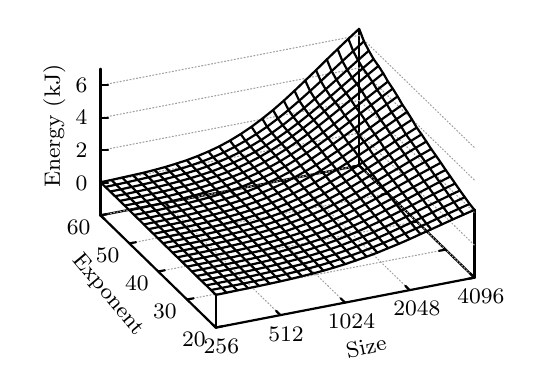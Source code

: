 \begin{footnotesize}
\definecolor{ca0a0a4}{RGB}{160,160,164}
\begin{tikzpicture}[y=0.80pt, x=0.80pt, yscale=-0.57, xscale=0.57, inner sep=0pt, outer sep=0pt]
\begin{scope}[draw=black,line join=bevel,line cap=rect,even odd rule,line width=0.800pt]
  \begin{scope}[cm={{1.0,0.0,0.0,1.0,(0.0,0.0)}},draw=black,line join=bevel,line cap=rect,line width=0.800pt]
  \end{scope}
  \begin{scope}[cm={{1.005,0.0,0.0,1.005,(0.0,0.0)}},draw=black,line join=bevel,line cap=rect,line width=0.800pt]
  \end{scope}
  \begin{scope}[cm={{1.005,0.0,0.0,1.005,(0.0,0.0)}},draw=black,line join=round,line cap=round,line width=0.800pt]
    \path[draw] (67.6,186.1) -- (271.5,146.8);
    \path[draw] (362.4,235.2) -- (271.5,146.8);
    \path[draw] (67.5,186.5) -- (67.5,70.5);
    \path[draw] (271.5,146.5) -- (271.5,39.5);
    \path[draw] (362.5,235.5) -- (362.5,181.5);
  \end{scope}
  \begin{scope}[cm={{1.005,0.0,0.0,1.005,(0.0,0.0)}},draw=ca0a0a4,dash pattern=on 0.40pt off 0.80pt,line join=round,line cap=round,line width=0.400pt]
    \path[draw] (158.5,274.6) -- (67.6,186.1);
  \end{scope}
  \begin{scope}[cm={{1.005,0.0,0.0,1.005,(0.0,0.0)}},draw=black,line join=round,line cap=round,line width=0.800pt]
    \path[draw] (158.5,274.6) -- (155.1,271.3);
    \path[draw] (67.6,186.1) -- (71.0,189.4);
  \end{scope}
  \begin{scope}[cm={{1.005,0.0,0.0,1.005,(0.0,0.0)}},draw=black,line join=bevel,line cap=rect,line width=0.800pt]
  \end{scope}
  \begin{scope}[cm={{1.005,0.0,0.0,1.005,(149.693,296.874)}},draw=black,line join=bevel,line cap=rect,line width=0.800pt]
  \end{scope}
  \begin{scope}[cm={{1.005,0.0,0.0,1.005,(149.693,296.874)}},draw=black,line join=bevel,line cap=rect,line width=0.800pt]
  \end{scope}
  \begin{scope}[cm={{1.005,0.0,0.0,1.005,(149.693,296.874)}},draw=black,line join=bevel,line cap=rect,line width=0.800pt]
  \end{scope}
  \begin{scope}[cm={{1.005,0.0,0.0,1.005,(149.693,296.874)}},draw=black,line join=bevel,line cap=rect,line width=0.800pt]
  \end{scope}
  \begin{scope}[cm={{1.005,0.0,0.0,1.005,(149.693,296.874)}},draw=black,line join=bevel,line cap=rect,line width=0.800pt]
  \end{scope}
  \begin{scope}[cm={{1.005,0.0,0.0,1.005,(149.693,296.874)}},draw=black,line join=bevel,line cap=rect,line width=0.800pt]
    \path[fill=black] (0.0,0.0) node[above right] () {256};
  \end{scope}
  \begin{scope}[cm={{1.005,0.0,0.0,1.005,(149.693,296.874)}},draw=black,line join=bevel,line cap=rect,line width=0.800pt]
  \end{scope}
  \begin{scope}[cm={{1.005,0.0,0.0,1.005,(0.0,0.0)}},draw=black,line join=bevel,line cap=rect,line width=0.800pt]
  \end{scope}
  \begin{scope}[cm={{1.005,0.0,0.0,1.005,(0.0,0.0)}},draw=ca0a0a4,dash pattern=on 0.40pt off 0.80pt,line join=round,line cap=round,line width=0.400pt]
    \path[draw] (209.5,264.8) -- (118.6,176.3);
  \end{scope}
  \begin{scope}[cm={{1.005,0.0,0.0,1.005,(0.0,0.0)}},draw=black,line join=round,line cap=round,line width=0.800pt]
    \path[draw] (209.5,264.8) -- (206.1,261.5);
    \path[draw] (118.6,176.3) -- (122.0,179.6);
  \end{scope}
  \begin{scope}[cm={{1.005,0.0,0.0,1.005,(0.0,0.0)}},draw=black,line join=bevel,line cap=rect,line width=0.800pt]
  \end{scope}
  \begin{scope}[cm={{1.005,0.0,0.0,1.005,(200.93,286.828)}},draw=black,line join=bevel,line cap=rect,line width=0.800pt]
  \end{scope}
  \begin{scope}[cm={{1.005,0.0,0.0,1.005,(200.93,286.828)}},draw=black,line join=bevel,line cap=rect,line width=0.800pt]
  \end{scope}
  \begin{scope}[cm={{1.005,0.0,0.0,1.005,(200.93,286.828)}},draw=black,line join=bevel,line cap=rect,line width=0.800pt]
  \end{scope}
  \begin{scope}[cm={{1.005,0.0,0.0,1.005,(200.93,286.828)}},draw=black,line join=bevel,line cap=rect,line width=0.800pt]
  \end{scope}
  \begin{scope}[cm={{1.005,0.0,0.0,1.005,(200.93,286.828)}},draw=black,line join=bevel,line cap=rect,line width=0.800pt]
  \end{scope}
  \begin{scope}[cm={{1.005,0.0,0.0,1.005,(200.93,286.828)}},draw=black,line join=bevel,line cap=rect,line width=0.800pt]
    \path[fill=black] (0.0,0.0) node[above right] () {512};
  \end{scope}
  \begin{scope}[cm={{1.005,0.0,0.0,1.005,(200.93,286.828)}},draw=black,line join=bevel,line cap=rect,line width=0.800pt]
  \end{scope}
  \begin{scope}[cm={{1.005,0.0,0.0,1.005,(0.0,0.0)}},draw=black,line join=bevel,line cap=rect,line width=0.800pt]
  \end{scope}
  \begin{scope}[cm={{1.005,0.0,0.0,1.005,(0.0,0.0)}},draw=ca0a0a4,dash pattern=on 0.40pt off 0.80pt,line join=round,line cap=round,line width=0.400pt]
    \path[draw] (260.4,254.9) -- (169.6,166.4);
  \end{scope}
  \begin{scope}[cm={{1.005,0.0,0.0,1.005,(0.0,0.0)}},draw=black,line join=round,line cap=round,line width=0.800pt]
    \path[draw] (260.4,254.9) -- (257.0,251.6);
    \path[draw] (169.6,166.4) -- (173.0,169.7);
  \end{scope}
  \begin{scope}[cm={{1.005,0.0,0.0,1.005,(0.0,0.0)}},draw=black,line join=bevel,line cap=rect,line width=0.800pt]
  \end{scope}
  \begin{scope}[cm={{1.005,0.0,0.0,1.005,(248.149,276.781)}},draw=black,line join=bevel,line cap=rect,line width=0.800pt]
  \end{scope}
  \begin{scope}[cm={{1.005,0.0,0.0,1.005,(248.149,276.781)}},draw=black,line join=bevel,line cap=rect,line width=0.800pt]
  \end{scope}
  \begin{scope}[cm={{1.005,0.0,0.0,1.005,(248.149,276.781)}},draw=black,line join=bevel,line cap=rect,line width=0.800pt]
  \end{scope}
  \begin{scope}[cm={{1.005,0.0,0.0,1.005,(248.149,276.781)}},draw=black,line join=bevel,line cap=rect,line width=0.800pt]
  \end{scope}
  \begin{scope}[cm={{1.005,0.0,0.0,1.005,(248.149,276.781)}},draw=black,line join=bevel,line cap=rect,line width=0.800pt]
  \end{scope}
  \begin{scope}[cm={{1.005,0.0,0.0,1.005,(248.149,276.781)}},draw=black,line join=bevel,line cap=rect,line width=0.800pt]
    \path[fill=black] (0.0,0.0) node[above right] () {1024};
  \end{scope}
  \begin{scope}[cm={{1.005,0.0,0.0,1.005,(248.149,276.781)}},draw=black,line join=bevel,line cap=rect,line width=0.800pt]
  \end{scope}
  \begin{scope}[cm={{1.005,0.0,0.0,1.005,(0.0,0.0)}},draw=black,line join=bevel,line cap=rect,line width=0.800pt]
  \end{scope}
  \begin{scope}[cm={{1.005,0.0,0.0,1.005,(0.0,0.0)}},draw=ca0a0a4,dash pattern=on 0.40pt off 0.80pt,line join=round,line cap=round,line width=0.400pt]
    \path[draw] (311.4,245.1) -- (220.5,156.6);
  \end{scope}
  \begin{scope}[cm={{1.005,0.0,0.0,1.005,(0.0,0.0)}},draw=black,line join=round,line cap=round,line width=0.800pt]
    \path[draw] (311.4,245.1) -- (308.0,241.8);
    \path[draw] (220.5,156.6) -- (223.9,159.9);
  \end{scope}
  \begin{scope}[cm={{1.005,0.0,0.0,1.005,(0.0,0.0)}},draw=black,line join=bevel,line cap=rect,line width=0.800pt]
  \end{scope}
  \begin{scope}[cm={{1.005,0.0,0.0,1.005,(299.888,266.735)}},draw=black,line join=bevel,line cap=rect,line width=0.800pt]
  \end{scope}
  \begin{scope}[cm={{1.005,0.0,0.0,1.005,(299.888,266.735)}},draw=black,line join=bevel,line cap=rect,line width=0.800pt]
  \end{scope}
  \begin{scope}[cm={{1.005,0.0,0.0,1.005,(299.888,266.735)}},draw=black,line join=bevel,line cap=rect,line width=0.800pt]
  \end{scope}
  \begin{scope}[cm={{1.005,0.0,0.0,1.005,(299.888,266.735)}},draw=black,line join=bevel,line cap=rect,line width=0.800pt]
  \end{scope}
  \begin{scope}[cm={{1.005,0.0,0.0,1.005,(299.888,266.735)}},draw=black,line join=bevel,line cap=rect,line width=0.800pt]
  \end{scope}
  \begin{scope}[cm={{1.005,0.0,0.0,1.005,(299.888,266.735)}},draw=black,line join=bevel,line cap=rect,line width=0.800pt]
    \path[fill=black] (0.0,0.0) node[above right] () {2048};
  \end{scope}
  \begin{scope}[cm={{1.005,0.0,0.0,1.005,(299.888,266.735)}},draw=black,line join=bevel,line cap=rect,line width=0.800pt]
  \end{scope}
  \begin{scope}[cm={{1.005,0.0,0.0,1.005,(0.0,0.0)}},draw=black,line join=bevel,line cap=rect,line width=0.800pt]
  \end{scope}
  \begin{scope}[cm={{1.005,0.0,0.0,1.005,(0.0,0.0)}},draw=ca0a0a4,dash pattern=on 0.40pt off 0.80pt,line join=round,line cap=round,line width=0.400pt]
    \path[draw] (362.4,235.2) -- (271.5,146.8);
  \end{scope}
  \begin{scope}[cm={{1.005,0.0,0.0,1.005,(0.0,0.0)}},draw=black,line join=round,line cap=round,line width=0.800pt]
    \path[draw] (362.4,235.2) -- (359.0,231.9);
    \path[draw] (271.5,146.8) -- (274.9,150.1);
  \end{scope}
  \begin{scope}[cm={{1.005,0.0,0.0,1.005,(0.0,0.0)}},draw=black,line join=bevel,line cap=rect,line width=0.800pt]
  \end{scope}
  \begin{scope}[cm={{1.005,0.0,0.0,1.005,(350.623,256.688)}},draw=black,line join=bevel,line cap=rect,line width=0.800pt]
  \end{scope}
  \begin{scope}[cm={{1.005,0.0,0.0,1.005,(350.623,256.688)}},draw=black,line join=bevel,line cap=rect,line width=0.800pt]
  \end{scope}
  \begin{scope}[cm={{1.005,0.0,0.0,1.005,(350.623,256.688)}},draw=black,line join=bevel,line cap=rect,line width=0.800pt]
  \end{scope}
  \begin{scope}[cm={{1.005,0.0,0.0,1.005,(350.623,256.688)}},draw=black,line join=bevel,line cap=rect,line width=0.800pt]
  \end{scope}
  \begin{scope}[cm={{1.005,0.0,0.0,1.005,(350.623,256.688)}},draw=black,line join=bevel,line cap=rect,line width=0.800pt]
  \end{scope}
  \begin{scope}[cm={{1.005,0.0,0.0,1.005,(350.623,256.688)}},draw=black,line join=bevel,line cap=rect,line width=0.800pt]
    \path[fill=black] (0.0,0.0) node[above right] () {4096};
  \end{scope}
  \begin{scope}[cm={{1.005,0.0,0.0,1.005,(350.623,256.688)}},draw=black,line join=bevel,line cap=rect,line width=0.800pt]
  \end{scope}
  \begin{scope}[cm={{1.005,0.0,0.0,1.005,(0.0,0.0)}},draw=black,line join=bevel,line cap=rect,line width=0.800pt]
  \end{scope}
  \begin{scope}[cm={{1.005,0.0,0.0,1.005,(0.0,0.0)}},draw=ca0a0a4,dash pattern=on 0.40pt off 0.80pt,line join=round,line cap=round,line width=0.400pt]
    \path[draw] (158.5,274.6) -- (362.4,235.2);
  \end{scope}
  \begin{scope}[cm={{1.005,0.0,0.0,1.005,(0.0,0.0)}},draw=black,line join=round,line cap=round,line width=0.800pt]
    \path[draw] (158.5,274.6) -- (163.6,273.6);
    \path[draw] (362.4,235.2) -- (357.2,236.2);
  \end{scope}
  \begin{scope}[cm={{1.005,0.0,0.0,1.005,(0.0,0.0)}},draw=black,line join=bevel,line cap=rect,line width=0.800pt]
  \end{scope}
  \begin{scope}[cm={{1.005,0.0,0.0,1.005,(132.614,290.847)}},draw=black,line join=bevel,line cap=rect,line width=0.800pt]
  \end{scope}
  \begin{scope}[cm={{1.005,0.0,0.0,1.005,(132.614,290.847)}},draw=black,line join=bevel,line cap=rect,line width=0.800pt]
  \end{scope}
  \begin{scope}[cm={{1.005,0.0,0.0,1.005,(132.614,290.847)}},draw=black,line join=bevel,line cap=rect,line width=0.800pt]
  \end{scope}
  \begin{scope}[cm={{1.005,0.0,0.0,1.005,(132.614,290.847)}},draw=black,line join=bevel,line cap=rect,line width=0.800pt]
  \end{scope}
  \begin{scope}[cm={{1.005,0.0,0.0,1.005,(132.614,290.847)}},draw=black,line join=bevel,line cap=rect,line width=0.800pt]
  \end{scope}
  \begin{scope}[cm={{1.005,0.0,0.0,1.005,(132.614,290.847)}},draw=black,line join=bevel,line cap=rect,line width=0.800pt]
    \path[fill=black] (0.0,0.0) node[above right] () {20};
  \end{scope}
  \begin{scope}[cm={{1.005,0.0,0.0,1.005,(132.614,290.847)}},draw=black,line join=bevel,line cap=rect,line width=0.800pt]
  \end{scope}
  \begin{scope}[cm={{1.005,0.0,0.0,1.005,(0.0,0.0)}},draw=black,line join=bevel,line cap=rect,line width=0.800pt]
  \end{scope}
  \begin{scope}[cm={{1.005,0.0,0.0,1.005,(0.0,0.0)}},draw=ca0a0a4,dash pattern=on 0.40pt off 0.80pt,line join=round,line cap=round,line width=0.400pt]
    \path[draw] (135.8,252.5) -- (339.7,213.1);
  \end{scope}
  \begin{scope}[cm={{1.005,0.0,0.0,1.005,(0.0,0.0)}},draw=black,line join=round,line cap=round,line width=0.800pt]
    \path[draw] (135.8,252.5) -- (140.9,251.5);
    \path[draw] (339.7,213.1) -- (334.5,214.1);
  \end{scope}
  \begin{scope}[cm={{1.005,0.0,0.0,1.005,(0.0,0.0)}},draw=black,line join=bevel,line cap=rect,line width=0.800pt]
  \end{scope}
  \begin{scope}[cm={{1.005,0.0,0.0,1.005,(109.507,268.744)}},draw=black,line join=bevel,line cap=rect,line width=0.800pt]
  \end{scope}
  \begin{scope}[cm={{1.005,0.0,0.0,1.005,(109.507,268.744)}},draw=black,line join=bevel,line cap=rect,line width=0.800pt]
  \end{scope}
  \begin{scope}[cm={{1.005,0.0,0.0,1.005,(109.507,268.744)}},draw=black,line join=bevel,line cap=rect,line width=0.800pt]
  \end{scope}
  \begin{scope}[cm={{1.005,0.0,0.0,1.005,(109.507,268.744)}},draw=black,line join=bevel,line cap=rect,line width=0.800pt]
  \end{scope}
  \begin{scope}[cm={{1.005,0.0,0.0,1.005,(109.507,268.744)}},draw=black,line join=bevel,line cap=rect,line width=0.800pt]
  \end{scope}
  \begin{scope}[cm={{1.005,0.0,0.0,1.005,(109.507,268.744)}},draw=black,line join=bevel,line cap=rect,line width=0.800pt]
    \path[fill=black] (0.0,0.0) node[above right] () {30};
  \end{scope}
  \begin{scope}[cm={{1.005,0.0,0.0,1.005,(109.507,268.744)}},draw=black,line join=bevel,line cap=rect,line width=0.800pt]
  \end{scope}
  \begin{scope}[cm={{1.005,0.0,0.0,1.005,(0.0,0.0)}},draw=black,line join=bevel,line cap=rect,line width=0.800pt]
  \end{scope}
  \begin{scope}[cm={{1.005,0.0,0.0,1.005,(0.0,0.0)}},draw=ca0a0a4,dash pattern=on 0.40pt off 0.80pt,line join=round,line cap=round,line width=0.400pt]
    \path[draw] (113.1,230.4) -- (316.9,191.0);
  \end{scope}
  \begin{scope}[cm={{1.005,0.0,0.0,1.005,(0.0,0.0)}},draw=black,line join=round,line cap=round,line width=0.800pt]
    \path[draw] (113.1,230.4) -- (118.2,229.4);
    \path[draw] (316.9,191.0) -- (311.8,192.0);
  \end{scope}
  \begin{scope}[cm={{1.005,0.0,0.0,1.005,(0.0,0.0)}},draw=black,line join=bevel,line cap=rect,line width=0.800pt]
  \end{scope}
  \begin{scope}[cm={{1.005,0.0,0.0,1.005,(87.405,246.642)}},draw=black,line join=bevel,line cap=rect,line width=0.800pt]
  \end{scope}
  \begin{scope}[cm={{1.005,0.0,0.0,1.005,(87.405,246.642)}},draw=black,line join=bevel,line cap=rect,line width=0.800pt]
  \end{scope}
  \begin{scope}[cm={{1.005,0.0,0.0,1.005,(87.405,246.642)}},draw=black,line join=bevel,line cap=rect,line width=0.800pt]
  \end{scope}
  \begin{scope}[cm={{1.005,0.0,0.0,1.005,(87.405,246.642)}},draw=black,line join=bevel,line cap=rect,line width=0.800pt]
  \end{scope}
  \begin{scope}[cm={{1.005,0.0,0.0,1.005,(87.405,246.642)}},draw=black,line join=bevel,line cap=rect,line width=0.800pt]
  \end{scope}
  \begin{scope}[cm={{1.005,0.0,0.0,1.005,(87.405,246.642)}},draw=black,line join=bevel,line cap=rect,line width=0.800pt]
    \path[fill=black] (0.0,0.0) node[above right] () {40};
  \end{scope}
  \begin{scope}[cm={{1.005,0.0,0.0,1.005,(87.405,246.642)}},draw=black,line join=bevel,line cap=rect,line width=0.800pt]
  \end{scope}
  \begin{scope}[cm={{1.005,0.0,0.0,1.005,(0.0,0.0)}},draw=black,line join=bevel,line cap=rect,line width=0.800pt]
  \end{scope}
  \begin{scope}[cm={{1.005,0.0,0.0,1.005,(0.0,0.0)}},draw=ca0a0a4,dash pattern=on 0.40pt off 0.80pt,line join=round,line cap=round,line width=0.400pt]
    \path[draw] (90.3,208.2) -- (294.2,168.8);
  \end{scope}
  \begin{scope}[cm={{1.005,0.0,0.0,1.005,(0.0,0.0)}},draw=black,line join=round,line cap=round,line width=0.800pt]
    \path[draw] (90.3,208.2) -- (95.5,207.3);
    \path[draw] (294.2,168.8) -- (289.1,169.8);
  \end{scope}
  \begin{scope}[cm={{1.005,0.0,0.0,1.005,(0.0,0.0)}},draw=black,line join=bevel,line cap=rect,line width=0.800pt]
  \end{scope}
  \begin{scope}[cm={{1.005,0.0,0.0,1.005,(64.298,224.54)}},draw=black,line join=bevel,line cap=rect,line width=0.800pt]
  \end{scope}
  \begin{scope}[cm={{1.005,0.0,0.0,1.005,(64.298,224.54)}},draw=black,line join=bevel,line cap=rect,line width=0.800pt]
  \end{scope}
  \begin{scope}[cm={{1.005,0.0,0.0,1.005,(64.298,224.54)}},draw=black,line join=bevel,line cap=rect,line width=0.800pt]
  \end{scope}
  \begin{scope}[cm={{1.005,0.0,0.0,1.005,(64.298,224.54)}},draw=black,line join=bevel,line cap=rect,line width=0.800pt]
  \end{scope}
  \begin{scope}[cm={{1.005,0.0,0.0,1.005,(64.298,224.54)}},draw=black,line join=bevel,line cap=rect,line width=0.800pt]
  \end{scope}
  \begin{scope}[cm={{1.005,0.0,0.0,1.005,(64.298,224.54)}},draw=black,line join=bevel,line cap=rect,line width=0.800pt]
    \path[fill=black] (0.0,0.0) node[above right] () {50};
  \end{scope}
  \begin{scope}[cm={{1.005,0.0,0.0,1.005,(64.298,224.54)}},draw=black,line join=bevel,line cap=rect,line width=0.800pt]
  \end{scope}
  \begin{scope}[cm={{1.005,0.0,0.0,1.005,(0.0,0.0)}},draw=black,line join=bevel,line cap=rect,line width=0.800pt]
  \end{scope}
  \begin{scope}[cm={{1.005,0.0,0.0,1.005,(0.0,0.0)}},draw=ca0a0a4,dash pattern=on 0.40pt off 0.80pt,line join=round,line cap=round,line width=0.400pt]
    \path[draw] (67.6,186.1) -- (271.5,146.8);
  \end{scope}
  \begin{scope}[cm={{1.005,0.0,0.0,1.005,(0.0,0.0)}},draw=black,line join=round,line cap=round,line width=0.800pt]
    \path[draw] (67.6,186.1) -- (72.8,185.1);
    \path[draw] (271.5,146.8) -- (266.4,147.8);
  \end{scope}
  \begin{scope}[cm={{1.005,0.0,0.0,1.005,(0.0,0.0)}},draw=black,line join=bevel,line cap=rect,line width=0.800pt]
  \end{scope}
  \begin{scope}[cm={{1.005,0.0,0.0,1.005,(41.191,202.437)}},draw=black,line join=bevel,line cap=rect,line width=0.800pt]
  \end{scope}
  \begin{scope}[cm={{1.005,0.0,0.0,1.005,(41.191,202.437)}},draw=black,line join=bevel,line cap=rect,line width=0.800pt]
  \end{scope}
  \begin{scope}[cm={{1.005,0.0,0.0,1.005,(41.191,202.437)}},draw=black,line join=bevel,line cap=rect,line width=0.800pt]
  \end{scope}
  \begin{scope}[cm={{1.005,0.0,0.0,1.005,(41.191,202.437)}},draw=black,line join=bevel,line cap=rect,line width=0.800pt]
  \end{scope}
  \begin{scope}[cm={{1.005,0.0,0.0,1.005,(41.191,202.437)}},draw=black,line join=bevel,line cap=rect,line width=0.800pt]
  \end{scope}
  \begin{scope}[cm={{1.005,0.0,0.0,1.005,(41.191,202.437)}},draw=black,line join=bevel,line cap=rect,line width=0.800pt]
    \path[fill=black] (0.0,0.0) node[above right] () {60};
  \end{scope}
  \begin{scope}[cm={{1.005,0.0,0.0,1.005,(41.191,202.437)}},draw=black,line join=bevel,line cap=rect,line width=0.800pt]
  \end{scope}
  \begin{scope}[cm={{1.005,0.0,0.0,1.005,(0.0,0.0)}},draw=black,line join=bevel,line cap=rect,line width=0.800pt]
  \end{scope}
  \begin{scope}[cm={{1.005,0.0,0.0,1.005,(0.0,0.0)}},draw=ca0a0a4,dash pattern=on 0.40pt off 0.80pt,line join=round,line cap=round,line width=0.400pt]
    \path[draw] (67.6,160.5) -- (271.5,121.2);
    \path[draw] (271.5,121.2) -- (271.5,121.2) -- (362.4,209.6);
  \end{scope}
  \begin{scope}[cm={{1.005,0.0,0.0,1.005,(0.0,0.0)}},draw=black,line join=round,line cap=round,line width=0.800pt]
    \path[draw] (67.5,160.5) -- (73.5,160.5);
  \end{scope}
  \begin{scope}[cm={{1.005,0.0,0.0,1.005,(0.0,0.0)}},draw=black,line join=bevel,line cap=rect,line width=0.800pt]
  \end{scope}
  \begin{scope}[cm={{1.005,0.0,0.0,1.005,(48.223,167.274)}},draw=black,line join=bevel,line cap=rect,line width=0.800pt]
  \end{scope}
  \begin{scope}[cm={{1.005,0.0,0.0,1.005,(48.223,167.274)}},draw=black,line join=bevel,line cap=rect,line width=0.800pt]
  \end{scope}
  \begin{scope}[cm={{1.005,0.0,0.0,1.005,(48.223,167.274)}},draw=black,line join=bevel,line cap=rect,line width=0.800pt]
  \end{scope}
  \begin{scope}[cm={{1.005,0.0,0.0,1.005,(48.223,167.274)}},draw=black,line join=bevel,line cap=rect,line width=0.800pt]
  \end{scope}
  \begin{scope}[cm={{1.005,0.0,0.0,1.005,(48.223,167.274)}},draw=black,line join=bevel,line cap=rect,line width=0.800pt]
  \end{scope}
  \begin{scope}[cm={{1.005,0.0,0.0,1.005,(48.223,167.274)}},draw=black,line join=bevel,line cap=rect,line width=0.800pt]
    \path[fill=black] (0.0,0.0) node[above right] () {0};
  \end{scope}
  \begin{scope}[cm={{1.005,0.0,0.0,1.005,(48.223,167.274)}},draw=black,line join=bevel,line cap=rect,line width=0.800pt]
  \end{scope}
  \begin{scope}[cm={{1.005,0.0,0.0,1.005,(0.0,0.0)}},draw=black,line join=bevel,line cap=rect,line width=0.800pt]
  \end{scope}
  \begin{scope}[cm={{1.005,0.0,0.0,1.005,(0.0,0.0)}},draw=ca0a0a4,dash pattern=on 0.40pt off 0.80pt,line join=round,line cap=round,line width=0.400pt]
    \path[draw] (67.6,134.9) -- (271.5,95.5);
    \path[draw] (271.5,95.5) -- (271.5,95.5) -- (362.4,183.9);
  \end{scope}
  \begin{scope}[cm={{1.005,0.0,0.0,1.005,(0.0,0.0)}},draw=black,line join=round,line cap=round,line width=0.800pt]
    \path[draw] (67.5,134.5) -- (73.5,134.5);
  \end{scope}
  \begin{scope}[cm={{1.005,0.0,0.0,1.005,(0.0,0.0)}},draw=black,line join=bevel,line cap=rect,line width=0.800pt]
  \end{scope}
  \begin{scope}[cm={{1.005,0.0,0.0,1.005,(48.223,141.153)}},draw=black,line join=bevel,line cap=rect,line width=0.800pt]
  \end{scope}
  \begin{scope}[cm={{1.005,0.0,0.0,1.005,(48.223,141.153)}},draw=black,line join=bevel,line cap=rect,line width=0.800pt]
  \end{scope}
  \begin{scope}[cm={{1.005,0.0,0.0,1.005,(48.223,141.153)}},draw=black,line join=bevel,line cap=rect,line width=0.800pt]
  \end{scope}
  \begin{scope}[cm={{1.005,0.0,0.0,1.005,(48.223,141.153)}},draw=black,line join=bevel,line cap=rect,line width=0.800pt]
  \end{scope}
  \begin{scope}[cm={{1.005,0.0,0.0,1.005,(48.223,141.153)}},draw=black,line join=bevel,line cap=rect,line width=0.800pt]
  \end{scope}
  \begin{scope}[cm={{1.005,0.0,0.0,1.005,(48.223,141.153)}},draw=black,line join=bevel,line cap=rect,line width=0.800pt]
    \path[fill=black] (0.0,0.0) node[above right] () {2};
  \end{scope}
  \begin{scope}[cm={{1.005,0.0,0.0,1.005,(48.223,141.153)}},draw=black,line join=bevel,line cap=rect,line width=0.800pt]
  \end{scope}
  \begin{scope}[cm={{1.005,0.0,0.0,1.005,(0.0,0.0)}},draw=black,line join=bevel,line cap=rect,line width=0.800pt]
  \end{scope}
  \begin{scope}[cm={{1.005,0.0,0.0,1.005,(0.0,0.0)}},draw=ca0a0a4,dash pattern=on 0.40pt off 0.80pt,line join=round,line cap=round,line width=0.400pt]
    \path[draw] (67.6,109.3) -- (271.5,69.9);
    \path[draw] (271.5,69.9) -- (271.5,69.9) -- (362.4,158.3);
  \end{scope}
  \begin{scope}[cm={{1.005,0.0,0.0,1.005,(0.0,0.0)}},draw=black,line join=round,line cap=round,line width=0.800pt]
    \path[draw] (67.5,109.5) -- (73.5,109.5);
  \end{scope}
  \begin{scope}[cm={{1.005,0.0,0.0,1.005,(0.0,0.0)}},draw=black,line join=bevel,line cap=rect,line width=0.800pt]
  \end{scope}
  \begin{scope}[cm={{1.005,0.0,0.0,1.005,(48.223,115.033)}},draw=black,line join=bevel,line cap=rect,line width=0.800pt]
  \end{scope}
  \begin{scope}[cm={{1.005,0.0,0.0,1.005,(48.223,115.033)}},draw=black,line join=bevel,line cap=rect,line width=0.800pt]
  \end{scope}
  \begin{scope}[cm={{1.005,0.0,0.0,1.005,(48.223,115.033)}},draw=black,line join=bevel,line cap=rect,line width=0.800pt]
  \end{scope}
  \begin{scope}[cm={{1.005,0.0,0.0,1.005,(48.223,115.033)}},draw=black,line join=bevel,line cap=rect,line width=0.800pt]
  \end{scope}
  \begin{scope}[cm={{1.005,0.0,0.0,1.005,(48.223,115.033)}},draw=black,line join=bevel,line cap=rect,line width=0.800pt]
  \end{scope}
  \begin{scope}[cm={{1.005,0.0,0.0,1.005,(48.223,115.033)}},draw=black,line join=bevel,line cap=rect,line width=0.800pt]
    \path[fill=black] (0.0,0.0) node[above right] () {4};
  \end{scope}
  \begin{scope}[cm={{1.005,0.0,0.0,1.005,(48.223,115.033)}},draw=black,line join=bevel,line cap=rect,line width=0.800pt]
  \end{scope}
  \begin{scope}[cm={{1.005,0.0,0.0,1.005,(0.0,0.0)}},draw=black,line join=bevel,line cap=rect,line width=0.800pt]
  \end{scope}
  \begin{scope}[cm={{1.005,0.0,0.0,1.005,(0.0,0.0)}},draw=ca0a0a4,dash pattern=on 0.40pt off 0.80pt,line join=round,line cap=round,line width=0.400pt]
    \path[draw] (67.6,83.6) -- (271.5,44.2);
    \path[draw] (271.5,44.2) -- (271.5,44.2) -- (362.4,132.7);
  \end{scope}
  \begin{scope}[cm={{1.005,0.0,0.0,1.005,(0.0,0.0)}},draw=black,line join=round,line cap=round,line width=0.800pt]
    \path[draw] (67.5,83.5) -- (73.5,83.5);
  \end{scope}
  \begin{scope}[cm={{1.005,0.0,0.0,1.005,(0.0,0.0)}},draw=black,line join=bevel,line cap=rect,line width=0.800pt]
  \end{scope}
  \begin{scope}[cm={{1.005,0.0,0.0,1.005,(48.223,89.916)}},draw=black,line join=bevel,line cap=rect,line width=0.800pt]
  \end{scope}
  \begin{scope}[cm={{1.005,0.0,0.0,1.005,(48.223,89.916)}},draw=black,line join=bevel,line cap=rect,line width=0.800pt]
  \end{scope}
  \begin{scope}[cm={{1.005,0.0,0.0,1.005,(48.223,89.916)}},draw=black,line join=bevel,line cap=rect,line width=0.800pt]
  \end{scope}
  \begin{scope}[cm={{1.005,0.0,0.0,1.005,(48.223,89.916)}},draw=black,line join=bevel,line cap=rect,line width=0.800pt]
  \end{scope}
  \begin{scope}[cm={{1.005,0.0,0.0,1.005,(48.223,89.916)}},draw=black,line join=bevel,line cap=rect,line width=0.800pt]
  \end{scope}
  \begin{scope}[cm={{1.005,0.0,0.0,1.005,(48.223,89.916)}},draw=black,line join=bevel,line cap=rect,line width=0.800pt]
    \path[fill=black] (0.0,0.0) node[above right] () {6};
  \end{scope}
  \begin{scope}[cm={{1.005,0.0,0.0,1.005,(48.223,89.916)}},draw=black,line join=bevel,line cap=rect,line width=0.800pt]
  \end{scope}
  \begin{scope}[cm={{0.0,-1.005,1.005,0.0,(24.614,166.27)}},draw=black,line join=bevel,line cap=rect,line width=0.800pt]
  \end{scope}
  \begin{scope}[cm={{0.0,-1.005,1.005,0.0,(24.614,166.27)}},draw=black,line join=bevel,line cap=rect,line width=0.800pt]
  \end{scope}
  \begin{scope}[cm={{0.0,-1.005,1.005,0.0,(24.614,166.27)}},draw=black,line join=bevel,line cap=rect,line width=0.800pt]
  \end{scope}
  \begin{scope}[cm={{0.0,-1.005,1.005,0.0,(24.614,166.27)}},draw=black,line join=bevel,line cap=rect,line width=0.800pt]
  \end{scope}
  \begin{scope}[cm={{0.0,-1.005,1.005,0.0,(24.614,166.27)}},draw=black,line join=bevel,line cap=rect,line width=0.800pt]
  \end{scope}
  \begin{scope}[cm={{0.0,-1.005,1.005,0.0,(22.614,165.177)}},draw=black,line join=bevel,line cap=rect,line width=0.800pt]
    \path[fill=black] (0.0,0.0) node[above right] () {\rotatebox{90}{Energy (kJ)}};
  \end{scope}
  \begin{scope}[cm={{0.0,-1.005,1.005,0.0,(24.614,166.27)}},draw=black,line join=bevel,line cap=rect,line width=0.800pt]
  \end{scope}
  \begin{scope}[cm={{1.005,0.0,0.0,1.005,(0.0,0.0)}},draw=black,line join=bevel,line cap=rect,line width=0.800pt]
  \end{scope}
  \begin{scope}[cm={{1.005,0.0,0.0,1.005,(0.0,0.0)}},draw=black,line join=bevel,line cap=rect,line width=0.800pt]
  \end{scope}
  \begin{scope}[cm={{1.005,0.0,0.0,1.005,(0.0,0.0)}},draw=black,line join=bevel,line cap=rect,line width=0.800pt]
  \end{scope}
  \begin{scope}[cm={{1.005,0.0,0.0,1.005,(0.0,0.0)}},draw=black,line join=round,line cap=round,line width=0.800pt]
    \path[draw] (362.4,181.8) -- (358.6,177.1) -- (358.6,177.1) --
      (354.8,171.8) -- (354.8,171.8) -- (351.0,166.5) --
      (351.0,166.5) -- (347.2,161.0) -- (347.2,161.0) --
      (343.4,155.5) -- (343.4,155.5) -- (339.7,150.3) --
      (339.7,150.3) -- (335.9,144.6) -- (335.9,144.6) --
      (332.1,139.1) -- (332.1,139.1) -- (328.3,133.8) --
      (328.3,133.8) -- (324.5,127.9) -- (324.5,127.9) --
      (320.7,122.3) -- (320.7,122.3) -- (316.9,116.9) --
      (316.9,116.9) -- (313.2,110.6) -- (313.2,110.6) --
      (309.4,104.5) -- (309.4,104.5) -- (305.6,98.9) --
      (305.6,98.9) -- (301.8,92.3) -- (301.8,92.3) --
      (298.0,86.2) -- (298.0,86.2) -- (294.2,80.6) --
      (294.2,80.6) -- (290.5,74.1) -- (290.5,74.1) --
      (286.7,68.3) -- (286.7,68.3) -- (282.9,62.9) --
      (282.9,62.9) -- (279.1,56.3) -- (279.1,56.3) --
      (275.3,48.9) -- (275.3,48.9) -- (271.5,39.0);
    \path[draw] (353.9,185.5) -- (350.1,180.9) -- (350.1,180.9) --
      (346.3,175.7) -- (346.3,175.7) -- (342.5,170.5) --
      (342.5,170.5) -- (338.7,165.1) -- (338.7,165.1) --
      (334.9,159.8) -- (334.9,159.8) -- (331.2,154.7) --
      (331.2,154.7) -- (327.4,149.2) -- (327.4,149.2) --
      (323.6,143.8) -- (323.6,143.8) -- (319.8,138.6) --
      (319.8,138.6) -- (316.0,132.9) -- (316.0,132.9) --
      (312.2,127.5) -- (312.2,127.5) -- (308.4,122.3) --
      (308.4,122.3) -- (304.7,116.2) -- (304.7,116.2) --
      (300.9,110.3) -- (300.9,110.3) -- (297.1,104.9) --
      (297.1,104.9) -- (293.3,98.5) -- (293.3,98.5) --
      (289.5,92.6) -- (289.5,92.6) -- (285.7,87.2) --
      (285.7,87.2) -- (282.0,80.9) -- (282.0,80.9) --
      (278.2,75.3) -- (278.2,75.3) -- (274.4,70.1) --
      (274.4,70.1) -- (270.6,63.8) -- (270.6,63.8) --
      (266.8,56.6) -- (266.8,56.6) -- (263.0,46.9);
    \path[draw] (345.4,189.3) -- (341.6,184.8) -- (341.6,184.8) --
      (337.8,179.7) -- (337.8,179.7) -- (334.0,174.7) --
      (334.0,174.7) -- (330.2,169.4) -- (330.2,169.4) --
      (326.4,164.2) -- (326.4,164.2) -- (322.7,159.2) --
      (322.7,159.2) -- (318.9,153.8) -- (318.9,153.8) --
      (315.1,148.6) -- (315.1,148.6) -- (311.3,143.6) --
      (311.3,143.6) -- (307.5,138.1) -- (307.5,138.1) --
      (303.7,132.8) -- (303.7,132.8) -- (299.9,127.7) --
      (299.9,127.7) -- (296.2,121.9) -- (296.2,121.9) --
      (292.4,116.2) -- (292.4,116.2) -- (288.6,110.9) --
      (288.6,110.9) -- (284.8,104.8) -- (284.8,104.8) --
      (281.0,99.1) -- (281.0,99.1) -- (277.2,93.9) --
      (277.2,93.9) -- (273.5,87.9) -- (273.5,87.9) --
      (269.7,82.5) -- (269.7,82.5) -- (265.9,77.5) --
      (265.9,77.5) -- (262.1,71.4) -- (262.1,71.4) --
      (258.3,64.5) -- (258.3,64.5) -- (254.5,55.0);
    \path[draw] (336.9,193.2) -- (333.1,188.7) -- (333.1,188.7) --
      (329.3,183.8) -- (329.3,183.8) -- (325.5,178.8) --
      (325.5,178.8) -- (321.7,173.7) -- (321.7,173.7) --
      (317.9,168.7) -- (317.9,168.7) -- (314.2,163.8) --
      (314.2,163.8) -- (310.4,158.6) -- (310.4,158.6) --
      (306.6,153.4) -- (306.6,153.4) -- (302.8,148.7) --
      (302.8,148.7) -- (299.0,143.3) -- (299.0,143.3) --
      (295.2,138.2) -- (295.2,138.2) -- (291.4,133.3) --
      (291.4,133.3) -- (287.7,127.6) -- (287.7,127.6) --
      (283.9,122.2) -- (283.9,122.2) -- (280.1,117.1) --
      (280.1,117.1) -- (276.3,111.2) -- (276.3,111.2) --
      (272.5,105.7) -- (272.5,105.7) -- (268.7,100.7) --
      (268.7,100.7) -- (265.0,94.9) -- (265.0,94.9) --
      (261.2,89.7) -- (261.2,89.7) -- (257.4,84.9) --
      (257.4,84.9) -- (253.6,79.1) -- (253.6,79.1) --
      (249.8,72.4) -- (249.8,72.4) -- (246.0,63.2);
    \path[draw] (328.4,197.1) -- (324.6,192.7) -- (324.6,192.7) --
      (320.8,187.9) -- (320.8,187.9) -- (317.0,183.0) --
      (317.0,183.0) -- (313.2,178.1) -- (313.2,178.1) --
      (309.4,173.2) -- (309.4,173.2) -- (305.7,168.4) --
      (305.7,168.4) -- (301.9,163.3) -- (301.9,163.3) --
      (298.1,158.4) -- (298.1,158.4) -- (294.3,153.6) --
      (294.3,153.6) -- (290.5,148.6) -- (290.5,148.6) --
      (286.7,143.6) -- (286.7,143.6) -- (282.9,138.8) --
      (282.9,138.8) -- (279.2,133.4) -- (279.2,133.4) --
      (275.4,128.1) -- (275.4,128.1) -- (271.6,123.2) --
      (271.6,123.2) -- (267.8,117.6) -- (267.8,117.6) --
      (264.0,112.3) -- (264.0,112.3) -- (260.2,107.4) --
      (260.2,107.4) -- (256.5,101.9) -- (256.5,101.9) --
      (252.7,96.9) -- (252.7,96.9) -- (248.9,92.3) --
      (248.9,92.3) -- (245.1,86.7) -- (245.1,86.7) --
      (241.3,80.3) -- (241.3,80.3) -- (237.5,71.6);
    \path[draw] (319.9,200.9) -- (316.1,196.6) -- (316.1,196.6) --
      (312.3,191.9) -- (312.3,191.9) -- (308.5,187.2) --
      (308.5,187.2) -- (304.7,182.4) -- (304.7,182.4) --
      (300.9,177.7) -- (300.9,177.7) -- (297.2,173.0) --
      (297.2,173.0) -- (293.4,168.1) -- (293.4,168.1) --
      (289.6,163.3) -- (289.6,163.3) -- (285.8,158.7) --
      (285.8,158.7) -- (282.0,153.7) -- (282.0,153.7) --
      (278.2,149.0) -- (278.2,149.0) -- (274.4,144.4) --
      (274.4,144.4) -- (270.7,139.1) -- (270.7,139.1) --
      (266.9,134.0) -- (266.9,134.0) -- (263.1,129.3) --
      (263.1,129.3) -- (259.3,123.9) -- (259.3,123.9) --
      (255.5,118.8) -- (255.5,118.8) -- (251.7,114.1) --
      (251.7,114.1) -- (248.0,108.8) -- (248.0,108.8) --
      (244.2,104.0) -- (244.2,104.0) -- (240.4,99.5) --
      (240.4,99.5) -- (236.6,94.2) -- (236.6,94.2) --
      (232.8,88.1) -- (232.8,88.1) -- (229.0,79.8);
    \path[draw] (311.4,204.8) -- (307.6,200.5) -- (307.6,200.5) --
      (303.8,195.9) -- (303.8,195.9) -- (300.0,191.4) --
      (300.0,191.4) -- (296.2,186.7) -- (296.2,186.7) --
      (292.4,182.1) -- (292.4,182.1) -- (288.7,177.5) --
      (288.7,177.5) -- (284.9,172.8) -- (284.9,172.8) --
      (281.1,168.1) -- (281.1,168.1) -- (277.3,163.6) --
      (277.3,163.6) -- (273.5,158.8) -- (273.5,158.8) --
      (269.7,154.2) -- (269.7,154.2) -- (265.9,149.7) --
      (265.9,149.7) -- (262.2,144.7) -- (262.2,144.7) --
      (258.4,139.8) -- (258.4,139.8) -- (254.6,135.2) --
      (254.6,135.2) -- (250.8,130.0) -- (250.8,130.0) --
      (247.0,125.1) -- (247.0,125.1) -- (243.2,120.6) --
      (243.2,120.6) -- (239.5,115.5) -- (239.5,115.5) --
      (235.7,110.9) -- (235.7,110.9) -- (231.9,106.6) --
      (231.9,106.6) -- (228.1,101.5) -- (228.1,101.5) --
      (224.3,95.7) -- (224.3,95.7) -- (220.5,87.9);
    \path[draw] (302.9,208.5) -- (299.1,204.3) -- (299.1,204.3) --
      (295.3,199.8) -- (295.3,199.8) -- (291.5,195.4) --
      (291.5,195.4) -- (287.7,190.9) -- (287.7,190.9) --
      (283.9,186.4) -- (283.9,186.4) -- (280.2,181.9) --
      (280.2,181.9) -- (276.4,177.3) -- (276.4,177.3) --
      (272.6,172.8) -- (272.6,172.8) -- (268.8,168.4) --
      (268.8,168.4) -- (265.0,163.8) -- (265.0,163.8) --
      (261.2,159.3) -- (261.2,159.3) -- (257.4,154.9) --
      (257.4,154.9) -- (253.7,150.1) -- (253.7,150.1) --
      (249.9,145.4) -- (249.9,145.4) -- (246.1,140.9) --
      (246.1,140.9) -- (242.3,135.9) -- (242.3,135.9) --
      (238.5,131.2) -- (238.5,131.2) -- (234.7,126.8) --
      (234.7,126.8) -- (231.0,122.0) -- (231.0,122.0) --
      (227.2,117.5) -- (227.2,117.5) -- (223.4,113.3) --
      (223.4,113.3) -- (219.6,108.4) -- (219.6,108.4) --
      (215.8,103.0) -- (215.8,103.0) -- (212.1,95.7);
    \path[draw] (294.4,212.0) -- (290.6,207.9) -- (290.6,207.9) --
      (286.8,203.6) -- (286.8,203.6) -- (283.0,199.3) --
      (283.0,199.3) -- (279.2,194.8) -- (279.2,194.8) --
      (275.4,190.5) -- (275.4,190.5) -- (271.7,186.2) --
      (271.7,186.2) -- (267.9,181.7) -- (267.9,181.7) --
      (264.1,177.3) -- (264.1,177.3) -- (260.3,173.0) --
      (260.3,173.0) -- (256.5,168.5) -- (256.5,168.5) --
      (252.7,164.1) -- (252.7,164.1) -- (248.9,159.8) --
      (248.9,159.8) -- (245.2,155.2) -- (245.2,155.2) --
      (241.4,150.7) -- (241.4,150.7) -- (237.6,146.3) --
      (237.6,146.3) -- (233.8,141.6) -- (233.8,141.6) --
      (230.0,137.0) -- (230.0,137.0) -- (226.2,132.7) --
      (226.2,132.7) -- (222.5,128.1) -- (222.5,128.1) --
      (218.7,123.7) -- (218.7,123.7) -- (215.0,119.6) --
      (215.0,119.6) -- (211.2,115.0) -- (211.2,115.0) --
      (207.4,109.8) -- (207.4,109.8) -- (203.6,103.1);
    \path[draw] (285.9,215.5) -- (282.1,211.4) -- (282.1,211.4) --
      (278.3,207.2) -- (278.3,207.2) -- (274.5,202.9) --
      (274.5,202.9) -- (270.7,198.7) -- (270.7,198.7) --
      (266.9,194.4) -- (266.9,194.4) -- (263.2,190.2) --
      (263.2,190.2) -- (259.4,185.9) -- (259.4,185.9) --
      (255.6,181.6) -- (255.6,181.6) -- (251.8,177.4) --
      (251.8,177.4) -- (248.0,173.0) -- (248.0,173.0) --
      (244.2,168.8) -- (244.2,168.8) -- (240.4,164.6) --
      (240.4,164.6) -- (236.7,160.1) -- (236.7,160.1) --
      (232.9,155.6) -- (232.9,155.6) -- (229.1,151.4) --
      (229.1,151.4) -- (225.3,146.9) -- (225.3,146.9) --
      (221.5,142.4) -- (221.5,142.4) -- (217.7,138.2) --
      (217.7,138.2) -- (214.1,133.8) -- (214.1,133.8) --
      (210.3,129.6) -- (210.3,129.6) -- (206.5,125.5) --
      (206.5,125.5) -- (202.7,121.1) -- (202.7,121.1) --
      (198.9,116.2) -- (198.9,116.2) -- (195.1,109.9);
    \path[draw] (277.4,218.7) -- (273.6,214.7) -- (273.6,214.7) --
      (269.8,210.5) -- (269.8,210.5) -- (266.0,206.4) --
      (266.0,206.4) -- (262.2,202.2) -- (262.2,202.2) --
      (258.4,198.1) -- (258.4,198.1) -- (254.7,194.0) --
      (254.7,194.0) -- (250.9,189.7) -- (250.9,189.7) --
      (247.1,185.6) -- (247.1,185.6) -- (243.3,181.5) --
      (243.3,181.5) -- (239.5,177.2) -- (239.5,177.2) --
      (235.7,173.1) -- (235.7,173.1) -- (231.9,168.9) --
      (231.9,168.9) -- (228.2,164.6) -- (228.2,164.6) --
      (224.4,160.3) -- (224.4,160.3) -- (220.6,156.1) --
      (220.6,156.1) -- (216.8,151.8) -- (216.8,151.8) --
      (213.1,147.5) -- (213.1,147.5) -- (209.3,143.4) --
      (209.3,143.4) -- (205.6,139.1) -- (205.6,139.1) --
      (201.8,134.9) -- (201.8,134.9) -- (198.0,131.0) --
      (198.0,131.0) -- (194.2,126.7) -- (194.2,126.7) --
      (190.4,122.0) -- (190.4,122.0) -- (186.6,116.3);
    \path[draw] (268.9,221.7) -- (265.1,217.8) -- (265.1,217.8) --
      (261.3,213.7) -- (261.3,213.7) -- (257.5,209.7) --
      (257.5,209.7) -- (253.7,205.6) -- (253.7,205.6) --
      (249.9,201.5) -- (249.9,201.5) -- (246.2,197.5) --
      (246.2,197.5) -- (242.4,193.4) -- (242.4,193.4) --
      (238.6,189.3) -- (238.6,189.3) -- (234.8,185.2) --
      (234.8,185.2) -- (231.0,181.1) -- (231.0,181.1) --
      (227.2,177.0) -- (227.2,177.0) -- (223.4,173.0) --
      (223.4,173.0) -- (219.7,168.8) -- (219.7,168.8) --
      (215.9,164.6) -- (215.9,164.6) -- (212.2,160.5) --
      (212.2,160.5) -- (208.4,156.2) -- (208.4,156.2) --
      (204.6,152.1) -- (204.6,152.1) -- (200.8,148.1) --
      (200.8,148.1) -- (197.1,143.9) -- (197.1,143.9) --
      (193.3,139.9) -- (193.3,139.9) -- (189.5,136.0) --
      (189.5,136.0) -- (185.7,131.8) -- (185.7,131.8) --
      (181.9,127.3) -- (181.9,127.3) -- (178.1,122.0);
    \path[draw] (260.4,224.6) -- (256.6,220.6) -- (256.6,220.6) --
      (252.8,216.7) -- (252.8,216.7) -- (249.0,212.7) --
      (249.0,212.7) -- (245.2,208.7) -- (245.2,208.7) --
      (241.4,204.7) -- (241.4,204.7) -- (237.7,200.7) --
      (237.7,200.7) -- (233.9,196.7) -- (233.9,196.7) --
      (230.1,192.7) -- (230.1,192.7) -- (226.3,188.7) --
      (226.3,188.7) -- (222.5,184.7) -- (222.5,184.7) --
      (218.7,180.7) -- (218.7,180.7) -- (215.0,176.7) --
      (215.0,176.7) -- (211.3,172.6) -- (211.3,172.6) --
      (207.5,168.5) -- (207.5,168.5) -- (203.7,164.5) --
      (203.7,164.5) -- (199.9,160.3) -- (199.9,160.3) --
      (196.1,156.2) -- (196.1,156.2) -- (192.3,152.3) --
      (192.3,152.3) -- (188.6,148.3) -- (188.6,148.3) --
      (184.8,144.3) -- (184.8,144.3) -- (181.0,140.5) --
      (181.0,140.5) -- (177.2,136.4) -- (177.2,136.4) --
      (173.4,132.1) -- (173.4,132.1) -- (169.6,127.2);
    \path[draw] (251.9,227.2) -- (248.1,223.3) -- (248.1,223.3) --
      (244.3,219.4) -- (244.3,219.4) -- (240.5,215.5) --
      (240.5,215.5) -- (236.7,211.5) -- (236.7,211.5) --
      (232.9,207.6) -- (232.9,207.6) -- (229.2,203.7) --
      (229.2,203.7) -- (225.4,199.8) -- (225.4,199.8) --
      (221.6,195.8) -- (221.6,195.8) -- (217.8,191.9) --
      (217.8,191.9) -- (214.1,188.0) -- (214.1,188.0) --
      (210.3,184.0) -- (210.3,184.0) -- (206.6,180.1) --
      (206.6,180.1) -- (202.8,176.1) -- (202.8,176.1) --
      (199.0,172.1) -- (199.0,172.1) -- (195.2,168.1) --
      (195.2,168.1) -- (191.4,164.0) -- (191.4,164.0) --
      (187.6,160.0) -- (187.6,160.0) -- (183.8,156.1) --
      (183.8,156.1) -- (180.1,152.2) -- (180.1,152.2) --
      (176.3,148.3) -- (176.3,148.3) -- (172.5,144.5) --
      (172.5,144.5) -- (168.7,140.5) -- (168.7,140.5) --
      (164.9,136.4) -- (164.9,136.4) -- (161.1,131.8);
    \path[draw] (243.4,229.7) -- (239.6,225.8) -- (239.6,225.8) --
      (235.8,221.9) -- (235.8,221.9) -- (232.0,218.1) --
      (232.0,218.1) -- (228.2,214.2) -- (228.2,214.2) --
      (224.4,210.3) -- (224.4,210.3) -- (220.7,206.5) --
      (220.7,206.5) -- (216.9,202.6) -- (216.9,202.6) --
      (213.2,198.7) -- (213.2,198.7) -- (209.4,194.8) --
      (209.4,194.8) -- (205.6,190.9) -- (205.6,190.9) --
      (201.8,187.1) -- (201.8,187.1) -- (198.1,183.2) --
      (198.1,183.2) -- (194.3,179.2) -- (194.3,179.2) --
      (190.5,175.3) -- (190.5,175.3) -- (186.7,171.4) --
      (186.7,171.4) -- (182.9,167.4) -- (182.9,167.4) --
      (179.1,163.5) -- (179.1,163.5) -- (175.3,159.6) --
      (175.3,159.6) -- (171.6,155.7) -- (171.6,155.7) --
      (167.8,151.9) -- (167.8,151.9) -- (164.0,148.1) --
      (164.0,148.1) -- (160.2,144.2) -- (160.2,144.2) --
      (156.4,140.2) -- (156.4,140.2) -- (152.6,135.8);
    \path[draw] (234.9,232.0) -- (231.1,228.1) -- (231.1,228.1) --
      (227.3,224.3) -- (227.3,224.3) -- (223.5,220.5) --
      (223.5,220.5) -- (219.7,216.7) -- (219.7,216.7) --
      (215.9,212.8) -- (215.9,212.8) -- (212.3,209.0) --
      (212.3,209.0) -- (208.5,205.2) -- (208.5,205.2) --
      (204.7,201.3) -- (204.7,201.3) -- (200.9,197.5) --
      (200.9,197.5) -- (197.1,193.7) -- (197.1,193.7) --
      (193.3,189.8) -- (193.3,189.8) -- (189.6,186.0) --
      (189.6,186.0) -- (185.8,182.1) -- (185.8,182.1) --
      (182.0,178.2) -- (182.0,178.2) -- (178.2,174.3) --
      (178.2,174.3) -- (174.4,170.4) -- (174.4,170.4) --
      (170.6,166.5) -- (170.6,166.5) -- (166.8,162.7) --
      (166.8,162.7) -- (163.1,158.8) -- (163.1,158.8) --
      (159.3,155.0) -- (159.3,155.0) -- (155.5,151.4) --
      (155.5,151.4) -- (151.7,147.5) -- (151.7,147.5) --
      (147.9,143.6) -- (147.9,143.6) -- (144.1,139.4);
    \path[draw] (226.4,234.1) -- (222.6,230.3) -- (222.6,230.3) --
      (218.8,226.5) -- (218.8,226.5) -- (215.0,222.7) --
      (215.0,222.7) -- (211.3,219.0) -- (211.3,219.0) --
      (207.5,215.2) -- (207.5,215.2) -- (203.8,211.4) --
      (203.8,211.4) -- (200.0,207.6) -- (200.0,207.6) --
      (196.2,203.8) -- (196.2,203.8) -- (192.4,200.0) --
      (192.4,200.0) -- (188.6,196.2) -- (188.6,196.2) --
      (184.8,192.4) -- (184.8,192.4) -- (181.1,188.6) --
      (181.1,188.6) -- (177.3,184.7) -- (177.3,184.7) --
      (173.5,180.9) -- (173.5,180.9) -- (169.7,177.0) --
      (169.7,177.0) -- (165.9,173.2) -- (165.9,173.2) --
      (162.1,169.3) -- (162.1,169.3) -- (158.3,165.5) --
      (158.3,165.5) -- (154.6,161.7) -- (154.6,161.7) --
      (150.8,157.9) -- (150.8,157.9) -- (147.0,154.2) --
      (147.0,154.2) -- (143.2,150.5) -- (143.2,150.5) --
      (139.4,146.6) -- (139.4,146.6) -- (135.6,142.6);
    \path[draw] (217.9,236.2) -- (214.2,232.4) -- (214.2,232.4) --
      (210.4,228.6) -- (210.4,228.6) -- (206.6,224.9) --
      (206.6,224.9) -- (202.8,221.1) -- (202.8,221.1) --
      (199.0,217.3) -- (199.0,217.3) -- (195.3,213.6) --
      (195.3,213.6) -- (191.5,209.8) -- (191.5,209.8) --
      (187.7,206.0) -- (187.7,206.0) -- (183.9,202.3) --
      (183.9,202.3) -- (180.1,198.5) -- (180.1,198.5) --
      (176.3,194.7) -- (176.3,194.7) -- (172.6,190.9) --
      (172.6,190.9) -- (168.8,187.1) -- (168.8,187.1) --
      (165.0,183.3) -- (165.0,183.3) -- (161.2,179.5) --
      (161.2,179.5) -- (157.4,175.7) -- (157.4,175.7) --
      (153.6,171.9) -- (153.6,171.9) -- (149.8,168.1) --
      (149.8,168.1) -- (146.1,164.3) -- (146.1,164.3) --
      (142.3,160.6) -- (142.3,160.6) -- (138.5,156.8) --
      (138.5,156.8) -- (134.7,153.1) -- (134.7,153.1) --
      (130.9,149.3) -- (130.9,149.3) -- (127.1,145.4);
    \path[draw] (209.5,238.1) -- (205.7,234.4) -- (205.7,234.4) --
      (201.9,230.6) -- (201.9,230.6) -- (198.1,226.9) --
      (198.1,226.9) -- (194.3,223.1) -- (194.3,223.1) --
      (190.5,219.4) -- (190.5,219.4) -- (186.8,215.6) --
      (186.8,215.6) -- (183.0,211.9) -- (183.0,211.9) --
      (179.2,208.1) -- (179.2,208.1) -- (175.4,204.4) --
      (175.4,204.4) -- (171.6,200.6) -- (171.6,200.6) --
      (167.8,196.9) -- (167.8,196.9) -- (164.1,193.1) --
      (164.1,193.1) -- (160.3,189.3) -- (160.3,189.3) --
      (156.5,185.6) -- (156.5,185.6) -- (152.7,181.8) --
      (152.7,181.8) -- (148.9,178.0) -- (148.9,178.0) --
      (145.1,174.2) -- (145.1,174.2) -- (141.3,170.5) --
      (141.3,170.5) -- (137.6,166.7) -- (137.6,166.7) --
      (133.8,163.0) -- (133.8,163.0) -- (130.0,159.2) --
      (130.0,159.2) -- (126.2,155.5) -- (126.2,155.5) --
      (122.4,151.8) -- (122.4,151.8) -- (118.6,148.0);
    \path[draw] (201.0,240.0) -- (197.2,236.3) -- (197.2,236.3) --
      (193.4,232.5) -- (193.4,232.5) -- (189.6,228.8) --
      (189.6,228.8) -- (185.8,225.1) -- (185.8,225.1) --
      (182.0,221.3) -- (182.0,221.3) -- (178.3,217.6) --
      (178.3,217.6) -- (174.5,213.9) -- (174.5,213.9) --
      (170.7,210.1) -- (170.7,210.1) -- (166.9,206.4) --
      (166.9,206.4) -- (163.1,202.7) -- (163.1,202.7) --
      (159.3,198.9) -- (159.3,198.9) -- (155.6,195.2) --
      (155.6,195.2) -- (151.8,191.4) -- (151.8,191.4) --
      (148.0,187.7) -- (148.0,187.7) -- (144.2,183.9) --
      (144.2,183.9) -- (140.4,180.2) -- (140.4,180.2) --
      (136.6,176.4) -- (136.6,176.4) -- (132.8,172.7) --
      (132.8,172.7) -- (129.1,168.9) -- (129.1,168.9) --
      (125.3,165.2) -- (125.3,165.2) -- (121.5,161.5) --
      (121.5,161.5) -- (117.7,157.7) -- (117.7,157.7) --
      (113.9,154.0) -- (113.9,154.0) -- (110.1,150.3);
    \path[draw] (192.5,241.8) -- (188.7,238.1) -- (188.7,238.1) --
      (184.9,234.4) -- (184.9,234.4) -- (181.1,230.7) --
      (181.1,230.7) -- (177.3,226.9) -- (177.3,226.9) --
      (173.5,223.2) -- (173.5,223.2) -- (169.8,219.5) --
      (169.8,219.5) -- (166.0,215.8) -- (166.0,215.8) --
      (162.2,212.1) -- (162.2,212.1) -- (158.4,208.3) --
      (158.4,208.3) -- (154.6,204.6) -- (154.6,204.6) --
      (150.8,200.9) -- (150.8,200.9) -- (147.1,197.2) --
      (147.1,197.2) -- (143.3,193.4) -- (143.3,193.4) --
      (139.5,189.7) -- (139.5,189.7) -- (135.7,185.9) --
      (135.7,185.9) -- (131.9,182.2) -- (131.9,182.2) --
      (128.1,178.5) -- (128.1,178.5) -- (124.3,174.7) --
      (124.3,174.7) -- (120.6,171.0) -- (120.6,171.0) --
      (116.8,167.3) -- (116.8,167.3) -- (113.0,163.6) --
      (113.0,163.6) -- (109.2,159.8) -- (109.2,159.8) --
      (105.4,156.1) -- (105.4,156.1) -- (101.6,152.5);
    \path[draw] (184.0,243.6) -- (180.2,239.9) -- (180.2,239.9) --
      (176.4,236.2) -- (176.4,236.2) -- (172.6,232.5) --
      (172.6,232.5) -- (168.8,228.7) -- (168.8,228.7) --
      (165.0,225.0) -- (165.0,225.0) -- (161.3,221.3) --
      (161.3,221.3) -- (157.5,217.6) -- (157.5,217.6) --
      (153.7,213.9) -- (153.7,213.9) -- (149.9,210.2) --
      (149.9,210.2) -- (146.1,206.5) -- (146.1,206.5) --
      (142.3,202.8) -- (142.3,202.8) -- (138.6,199.0) --
      (138.6,199.0) -- (134.8,195.3) -- (134.8,195.3) --
      (131.0,191.6) -- (131.0,191.6) -- (127.2,187.9) --
      (127.2,187.9) -- (123.4,184.1) -- (123.4,184.1) --
      (119.6,180.4) -- (119.6,180.4) -- (115.8,176.7) --
      (115.8,176.7) -- (112.1,173.0) -- (112.1,173.0) --
      (108.3,169.2) -- (108.3,169.2) -- (104.5,165.5) --
      (104.5,165.5) -- (100.7,161.8) -- (100.7,161.8) --
      (96.9,158.1) -- (96.9,158.1) -- (93.1,154.4);
    \path[draw] (175.5,245.3) -- (171.7,241.6) -- (171.7,241.6) --
      (167.9,237.9) -- (167.9,237.9) -- (164.1,234.2) --
      (164.1,234.2) -- (160.3,230.5) -- (160.3,230.5) --
      (156.5,226.8) -- (156.5,226.8) -- (152.8,223.1) --
      (152.8,223.1) -- (149.0,219.4) -- (149.0,219.4) --
      (145.2,215.7) -- (145.2,215.7) -- (141.4,212.0) --
      (141.4,212.0) -- (137.6,208.3) -- (137.6,208.3) --
      (133.8,204.6) -- (133.8,204.6) -- (130.1,200.9) --
      (130.1,200.9) -- (126.3,197.1) -- (126.3,197.1) --
      (122.5,193.4) -- (122.5,193.4) -- (118.7,189.7) --
      (118.7,189.7) -- (114.9,186.0) -- (114.9,186.0) --
      (111.1,182.3) -- (111.1,182.3) -- (107.3,178.5) --
      (107.3,178.5) -- (103.6,174.8) -- (103.6,174.8) --
      (99.8,171.1) -- (99.8,171.1) -- (96.0,167.4) --
      (96.0,167.4) -- (92.2,163.7) -- (92.2,163.7) --
      (88.4,160.0) -- (88.4,160.0) -- (84.6,156.3);
    \path[draw] (167.0,247.1) -- (163.2,243.3) -- (163.2,243.3) --
      (159.4,239.6) -- (159.4,239.6) -- (155.6,235.9) --
      (155.6,235.9) -- (151.8,232.2) -- (151.8,232.2) --
      (148.0,228.6) -- (148.0,228.6) -- (144.3,224.8) --
      (144.3,224.8) -- (140.5,221.1) -- (140.5,221.1) --
      (136.7,217.4) -- (136.7,217.4) -- (132.9,213.7) --
      (132.9,213.7) -- (129.1,210.0) -- (129.1,210.0) --
      (125.3,206.3) -- (125.3,206.3) -- (121.6,202.6) --
      (121.6,202.6) -- (117.8,198.9) -- (117.8,198.9) --
      (114.0,195.2) -- (114.0,195.2) -- (110.2,191.5) --
      (110.2,191.5) -- (106.4,187.8) -- (106.4,187.8) --
      (102.6,184.1) -- (102.6,184.1) -- (98.8,180.4) --
      (98.8,180.4) -- (95.1,176.7) -- (95.1,176.7) --
      (91.3,173.0) -- (91.3,173.0) -- (87.5,169.3) --
      (87.5,169.3) -- (83.7,165.6) -- (83.7,165.6) --
      (79.9,161.9) -- (79.9,161.9) -- (76.1,158.2);
    \path[draw] (158.5,248.8) -- (154.7,245.0) -- (154.7,245.0) --
      (150.9,241.3) -- (150.9,241.3) -- (147.1,237.7) --
      (147.1,237.7) -- (143.3,234.0) -- (143.3,234.0) --
      (139.5,230.3) -- (139.5,230.3) -- (135.8,226.6) --
      (135.8,226.6) -- (132.0,222.9) -- (132.0,222.9) --
      (128.2,219.2) -- (128.2,219.2) -- (124.4,215.5) --
      (124.4,215.5) -- (120.6,211.8) -- (120.6,211.8) --
      (116.8,208.1) -- (116.8,208.1) -- (113.1,204.4) --
      (113.1,204.4) -- (109.3,200.7) -- (109.3,200.7) --
      (105.5,197.0) -- (105.5,197.0) -- (101.7,193.3) --
      (101.7,193.3) -- (97.9,189.5) -- (97.9,189.5) --
      (94.1,185.8) -- (94.1,185.8) -- (90.3,182.1) --
      (90.3,182.1) -- (86.6,178.4) -- (86.6,178.4) --
      (82.8,174.7) -- (82.8,174.7) -- (79.0,171.0) --
      (79.0,171.0) -- (75.2,167.3) -- (75.2,167.3) --
      (71.4,163.7) -- (71.4,163.7) -- (67.6,160.0);
    \path[draw] (271.5,39.0) -- (263.0,46.9) -- (263.0,46.9) --
      (254.5,55.0) -- (254.5,55.0) -- (246.0,63.2) --
      (246.0,63.2) -- (237.5,71.6) -- (237.5,71.6) --
      (229.0,79.8) -- (229.0,79.8) -- (220.5,87.9) --
      (220.5,87.9) -- (212.1,95.7) -- (212.1,95.7) --
      (203.6,103.1) -- (203.6,103.1) -- (195.1,109.9) --
      (195.1,109.9) -- (186.6,116.3) -- (186.6,116.3) --
      (178.1,122.0) -- (178.1,122.0) -- (169.6,127.2) --
      (169.6,127.2) -- (161.1,131.8) -- (161.1,131.8) --
      (152.6,135.8) -- (152.6,135.8) -- (144.1,139.4) --
      (144.1,139.4) -- (135.6,142.6) -- (135.6,142.6) --
      (127.1,145.4) -- (127.1,145.4) -- (118.6,148.0) --
      (118.6,148.0) -- (110.1,150.3) -- (110.1,150.3) --
      (101.6,152.5) -- (101.6,152.5) -- (93.1,154.4) --
      (93.1,154.4) -- (84.6,156.3) -- (84.6,156.3) --
      (76.1,158.2) -- (76.1,158.2) -- (67.6,160.0);
    \path[draw] (275.3,48.9) -- (266.8,56.6) -- (266.8,56.6) --
      (258.3,64.5) -- (258.3,64.5) -- (249.8,72.4) --
      (249.8,72.4) -- (241.3,80.3) -- (241.3,80.3) --
      (232.8,88.1) -- (232.8,88.1) -- (224.3,95.7) --
      (224.3,95.7) -- (215.8,103.0) -- (215.8,103.0) --
      (207.4,109.8) -- (207.4,109.8) -- (198.9,116.2) --
      (198.9,116.2) -- (190.4,122.0) -- (190.4,122.0) --
      (181.9,127.3) -- (181.9,127.3) -- (173.4,132.1) --
      (173.4,132.1) -- (164.9,136.4) -- (164.9,136.4) --
      (156.4,140.2) -- (156.4,140.2) -- (147.9,143.6) --
      (147.9,143.6) -- (139.4,146.6) -- (139.4,146.6) --
      (130.9,149.3) -- (130.9,149.3) -- (122.4,151.8) --
      (122.4,151.8) -- (113.9,154.0) -- (113.9,154.0) --
      (105.4,156.1) -- (105.4,156.1) -- (96.9,158.1) --
      (96.9,158.1) -- (88.4,160.0) -- (88.4,160.0) --
      (79.9,161.9) -- (79.9,161.9) -- (71.4,163.7);
    \path[draw] (279.1,56.3) -- (270.6,63.8) -- (270.6,63.8) --
      (262.1,71.4) -- (262.1,71.4) -- (253.6,79.1) --
      (253.6,79.1) -- (245.1,86.7) -- (245.1,86.7) --
      (236.6,94.2) -- (236.6,94.2) -- (228.1,101.5) --
      (228.1,101.5) -- (219.6,108.4) -- (219.6,108.4) --
      (211.2,115.0) -- (211.2,115.0) -- (202.7,121.1) --
      (202.7,121.1) -- (194.2,126.7) -- (194.2,126.7) --
      (185.7,131.8) -- (185.7,131.8) -- (177.2,136.4) --
      (177.2,136.4) -- (168.7,140.5) -- (168.7,140.5) --
      (160.2,144.2) -- (160.2,144.2) -- (151.7,147.5) --
      (151.7,147.5) -- (143.2,150.5) -- (143.2,150.5) --
      (134.7,153.1) -- (134.7,153.1) -- (126.2,155.5) --
      (126.2,155.5) -- (117.7,157.7) -- (117.7,157.7) --
      (109.2,159.8) -- (109.2,159.8) -- (100.7,161.8) --
      (100.7,161.8) -- (92.2,163.7) -- (92.2,163.7) --
      (83.7,165.6) -- (83.7,165.6) -- (75.2,167.3);
    \path[draw] (282.9,62.9) -- (274.4,70.1) -- (274.4,70.1) --
      (265.9,77.5) -- (265.9,77.5) -- (257.4,84.9) --
      (257.4,84.9) -- (248.9,92.3) -- (248.9,92.3) --
      (240.4,99.5) -- (240.4,99.5) -- (231.9,106.6) --
      (231.9,106.6) -- (223.4,113.3) -- (223.4,113.3) --
      (215.0,119.6) -- (215.0,119.6) -- (206.5,125.5) --
      (206.5,125.5) -- (198.0,131.0) -- (198.0,131.0) --
      (189.5,136.0) -- (189.5,136.0) -- (181.0,140.5) --
      (181.0,140.5) -- (172.5,144.5) -- (172.5,144.5) --
      (164.0,148.1) -- (164.0,148.1) -- (155.5,151.4) --
      (155.5,151.4) -- (147.0,154.2) -- (147.0,154.2) --
      (138.5,156.8) -- (138.5,156.8) -- (130.0,159.2) --
      (130.0,159.2) -- (121.5,161.5) -- (121.5,161.5) --
      (113.0,163.6) -- (113.0,163.6) -- (104.5,165.5) --
      (104.5,165.5) -- (96.0,167.4) -- (96.0,167.4) --
      (87.5,169.3) -- (87.5,169.3) -- (79.0,171.0);
    \path[draw] (286.7,68.3) -- (278.2,75.3) -- (278.2,75.3) --
      (269.7,82.5) -- (269.7,82.5) -- (261.2,89.7) --
      (261.2,89.7) -- (252.7,96.9) -- (252.7,96.9) --
      (244.2,104.0) -- (244.2,104.0) -- (235.7,110.9) --
      (235.7,110.9) -- (227.2,117.5) -- (227.2,117.5) --
      (218.7,123.7) -- (218.7,123.7) -- (210.3,129.6) --
      (210.3,129.6) -- (201.8,134.9) -- (201.8,134.9) --
      (193.3,139.9) -- (193.3,139.9) -- (184.8,144.3) --
      (184.8,144.3) -- (176.3,148.3) -- (176.3,148.3) --
      (167.8,151.9) -- (167.8,151.9) -- (159.3,155.0) --
      (159.3,155.0) -- (150.8,157.9) -- (150.8,157.9) --
      (142.3,160.6) -- (142.3,160.6) -- (133.8,163.0) --
      (133.8,163.0) -- (125.3,165.2) -- (125.3,165.2) --
      (116.8,167.3) -- (116.8,167.3) -- (108.3,169.2) --
      (108.3,169.2) -- (99.8,171.1) -- (99.8,171.1) --
      (91.3,173.0) -- (91.3,173.0) -- (82.8,174.7);
    \path[draw] (290.5,74.1) -- (282.0,80.9) -- (282.0,80.9) --
      (273.5,87.9) -- (273.5,87.9) -- (265.0,94.9) --
      (265.0,94.9) -- (256.5,101.9) -- (256.5,101.9) --
      (248.0,108.8) -- (248.0,108.8) -- (239.5,115.5) --
      (239.5,115.5) -- (231.0,122.0) -- (231.0,122.0) --
      (222.5,128.1) -- (222.5,128.1) -- (214.1,133.8) --
      (214.1,133.8) -- (205.6,139.1) -- (205.6,139.1) --
      (197.1,143.9) -- (197.1,143.9) -- (188.6,148.3) --
      (188.6,148.3) -- (180.1,152.2) -- (180.1,152.2) --
      (171.6,155.7) -- (171.6,155.7) -- (163.1,158.8) --
      (163.1,158.8) -- (154.6,161.7) -- (154.6,161.7) --
      (146.1,164.3) -- (146.1,164.3) -- (137.6,166.7) --
      (137.6,166.7) -- (129.1,168.9) -- (129.1,168.9) --
      (120.6,171.0) -- (120.6,171.0) -- (112.1,173.0) --
      (112.1,173.0) -- (103.6,174.8) -- (103.6,174.8) --
      (95.1,176.7) -- (95.1,176.7) -- (86.6,178.4);
    \path[draw] (294.2,80.6) -- (285.7,87.2) -- (285.7,87.2) --
      (277.2,93.9) -- (277.2,93.9) -- (268.7,100.7) --
      (268.7,100.7) -- (260.2,107.4) -- (260.2,107.4) --
      (251.7,114.1) -- (251.7,114.1) -- (243.2,120.6) --
      (243.2,120.6) -- (234.7,126.8) -- (234.7,126.8) --
      (226.2,132.7) -- (226.2,132.7) -- (217.7,138.2) --
      (217.7,138.2) -- (209.3,143.4) -- (209.3,143.4) --
      (200.8,148.1) -- (200.8,148.1) -- (192.3,152.3) --
      (192.3,152.3) -- (183.8,156.1) -- (183.8,156.1) --
      (175.3,159.6) -- (175.3,159.6) -- (166.8,162.7) --
      (166.8,162.7) -- (158.3,165.5) -- (158.3,165.5) --
      (149.8,168.1) -- (149.8,168.1) -- (141.3,170.5) --
      (141.3,170.5) -- (132.8,172.7) -- (132.8,172.7) --
      (124.3,174.7) -- (124.3,174.7) -- (115.8,176.7) --
      (115.8,176.7) -- (107.3,178.5) -- (107.3,178.5) --
      (98.8,180.4) -- (98.8,180.4) -- (90.3,182.1);
    \path[draw] (298.0,86.2) -- (289.5,92.6) -- (289.5,92.6) --
      (281.0,99.1) -- (281.0,99.1) -- (272.5,105.7) --
      (272.5,105.7) -- (264.0,112.3) -- (264.0,112.3) --
      (255.5,118.8) -- (255.5,118.8) -- (247.0,125.1) --
      (247.0,125.1) -- (238.5,131.2) -- (238.5,131.2) --
      (230.0,137.0) -- (230.0,137.0) -- (221.5,142.4) --
      (221.5,142.4) -- (213.1,147.5) -- (213.1,147.5) --
      (204.6,152.1) -- (204.6,152.1) -- (196.1,156.2) --
      (196.1,156.2) -- (187.6,160.0) -- (187.6,160.0) --
      (179.1,163.5) -- (179.1,163.5) -- (170.6,166.5) --
      (170.6,166.5) -- (162.1,169.3) -- (162.1,169.3) --
      (153.6,171.9) -- (153.6,171.9) -- (145.1,174.2) --
      (145.1,174.2) -- (136.6,176.4) -- (136.6,176.4) --
      (128.1,178.5) -- (128.1,178.5) -- (119.6,180.4) --
      (119.6,180.4) -- (111.1,182.3) -- (111.1,182.3) --
      (102.6,184.1) -- (102.6,184.1) -- (94.1,185.8);
    \path[draw] (301.8,92.3) -- (293.3,98.5) -- (293.3,98.5) --
      (284.8,104.8) -- (284.8,104.8) -- (276.3,111.2) --
      (276.3,111.2) -- (267.8,117.6) -- (267.8,117.6) --
      (259.3,123.9) -- (259.3,123.9) -- (250.8,130.0) --
      (250.8,130.0) -- (242.3,135.9) -- (242.3,135.9) --
      (233.8,141.6) -- (233.8,141.6) -- (225.3,146.9) --
      (225.3,146.9) -- (216.8,151.8) -- (216.8,151.8) --
      (208.4,156.2) -- (208.4,156.2) -- (199.9,160.3) --
      (199.9,160.3) -- (191.4,164.0) -- (191.4,164.0) --
      (182.9,167.4) -- (182.9,167.4) -- (174.4,170.4) --
      (174.4,170.4) -- (165.9,173.2) -- (165.9,173.2) --
      (157.4,175.7) -- (157.4,175.7) -- (148.9,178.0) --
      (148.9,178.0) -- (140.4,180.2) -- (140.4,180.2) --
      (131.9,182.2) -- (131.9,182.2) -- (123.4,184.1) --
      (123.4,184.1) -- (114.9,186.0) -- (114.9,186.0) --
      (106.4,187.8) -- (106.4,187.8) -- (97.9,189.5);
    \path[draw] (305.6,98.9) -- (297.1,104.9) -- (297.1,104.9) --
      (288.6,110.9) -- (288.6,110.9) -- (280.1,117.1) --
      (280.1,117.1) -- (271.6,123.2) -- (271.6,123.2) --
      (263.1,129.3) -- (263.1,129.3) -- (254.6,135.2) --
      (254.6,135.2) -- (246.1,140.9) -- (246.1,140.9) --
      (237.6,146.3) -- (237.6,146.3) -- (229.1,151.4) --
      (229.1,151.4) -- (220.6,156.1) -- (220.6,156.1) --
      (212.2,160.5) -- (212.2,160.5) -- (203.7,164.5) --
      (203.7,164.5) -- (195.2,168.1) -- (195.2,168.1) --
      (186.7,171.4) -- (186.7,171.4) -- (178.2,174.3) --
      (178.2,174.3) -- (169.7,177.0) -- (169.7,177.0) --
      (161.2,179.5) -- (161.2,179.5) -- (152.7,181.8) --
      (152.7,181.8) -- (144.2,183.9) -- (144.2,183.9) --
      (135.7,185.9) -- (135.7,185.9) -- (127.2,187.9) --
      (127.2,187.9) -- (118.7,189.7) -- (118.7,189.7) --
      (110.2,191.5) -- (110.2,191.5) -- (101.7,193.3);
    \path[draw] (309.4,104.5) -- (300.9,110.3) -- (300.9,110.3) --
      (292.4,116.2) -- (292.4,116.2) -- (283.9,122.2) --
      (283.9,122.2) -- (275.4,128.1) -- (275.4,128.1) --
      (266.9,134.0) -- (266.9,134.0) -- (258.4,139.8) --
      (258.4,139.8) -- (249.9,145.4) -- (249.9,145.4) --
      (241.4,150.7) -- (241.4,150.7) -- (232.9,155.6) --
      (232.9,155.6) -- (224.4,160.3) -- (224.4,160.3) --
      (215.9,164.6) -- (215.9,164.6) -- (207.5,168.5) --
      (207.5,168.5) -- (199.0,172.1) -- (199.0,172.1) --
      (190.5,175.3) -- (190.5,175.3) -- (182.0,178.2) --
      (182.0,178.2) -- (173.5,180.9) -- (173.5,180.9) --
      (165.0,183.3) -- (165.0,183.3) -- (156.5,185.6) --
      (156.5,185.6) -- (148.0,187.7) -- (148.0,187.7) --
      (139.5,189.7) -- (139.5,189.7) -- (131.0,191.6) --
      (131.0,191.6) -- (122.5,193.4) -- (122.5,193.4) --
      (114.0,195.2) -- (114.0,195.2) -- (105.5,197.0);
    \path[draw] (313.2,110.6) -- (304.7,116.2) -- (304.7,116.2) --
      (296.2,121.9) -- (296.2,121.9) -- (287.7,127.6) --
      (287.7,127.6) -- (279.2,133.4) -- (279.2,133.4) --
      (270.7,139.1) -- (270.7,139.1) -- (262.2,144.7) --
      (262.2,144.7) -- (253.7,150.1) -- (253.7,150.1) --
      (245.2,155.2) -- (245.2,155.2) -- (236.7,160.1) --
      (236.7,160.1) -- (228.2,164.6) -- (228.2,164.6) --
      (219.7,168.8) -- (219.7,168.8) -- (211.3,172.6) --
      (211.3,172.6) -- (202.8,176.1) -- (202.8,176.1) --
      (194.3,179.2) -- (194.3,179.2) -- (185.8,182.1) --
      (185.8,182.1) -- (177.3,184.7) -- (177.3,184.7) --
      (168.8,187.1) -- (168.8,187.1) -- (160.3,189.3) --
      (160.3,189.3) -- (151.8,191.4) -- (151.8,191.4) --
      (143.3,193.4) -- (143.3,193.4) -- (134.8,195.3) --
      (134.8,195.3) -- (126.3,197.1) -- (126.3,197.1) --
      (117.8,198.9) -- (117.8,198.9) -- (109.3,200.7);
    \path[draw] (316.9,116.9) -- (308.4,122.3) -- (308.4,122.3) --
      (299.9,127.7) -- (299.9,127.7) -- (291.4,133.3) --
      (291.4,133.3) -- (282.9,138.8) -- (282.9,138.8) --
      (274.4,144.4) -- (274.4,144.4) -- (265.9,149.7) --
      (265.9,149.7) -- (257.4,154.9) -- (257.4,154.9) --
      (248.9,159.8) -- (248.9,159.8) -- (240.4,164.6) --
      (240.4,164.6) -- (231.9,168.9) -- (231.9,168.9) --
      (223.4,173.0) -- (223.4,173.0) -- (215.0,176.7) --
      (215.0,176.7) -- (206.6,180.1) -- (206.6,180.1) --
      (198.1,183.2) -- (198.1,183.2) -- (189.6,186.0) --
      (189.6,186.0) -- (181.1,188.6) -- (181.1,188.6) --
      (172.6,190.9) -- (172.6,190.9) -- (164.1,193.1) --
      (164.1,193.1) -- (155.6,195.2) -- (155.6,195.2) --
      (147.1,197.2) -- (147.1,197.2) -- (138.6,199.0) --
      (138.6,199.0) -- (130.1,200.9) -- (130.1,200.9) --
      (121.6,202.6) -- (121.6,202.6) -- (113.1,204.4);
    \path[draw] (320.7,122.3) -- (312.2,127.5) -- (312.2,127.5) --
      (303.7,132.8) -- (303.7,132.8) -- (295.2,138.2) --
      (295.2,138.2) -- (286.7,143.6) -- (286.7,143.6) --
      (278.2,149.0) -- (278.2,149.0) -- (269.7,154.2) --
      (269.7,154.2) -- (261.2,159.3) -- (261.2,159.3) --
      (252.7,164.1) -- (252.7,164.1) -- (244.2,168.8) --
      (244.2,168.8) -- (235.7,173.1) -- (235.7,173.1) --
      (227.2,177.0) -- (227.2,177.0) -- (218.7,180.7) --
      (218.7,180.7) -- (210.3,184.0) -- (210.3,184.0) --
      (201.8,187.1) -- (201.8,187.1) -- (193.3,189.8) --
      (193.3,189.8) -- (184.8,192.4) -- (184.8,192.4) --
      (176.3,194.7) -- (176.3,194.7) -- (167.8,196.9) --
      (167.8,196.9) -- (159.3,198.9) -- (159.3,198.9) --
      (150.8,200.9) -- (150.8,200.9) -- (142.3,202.8) --
      (142.3,202.8) -- (133.8,204.6) -- (133.8,204.6) --
      (125.3,206.3) -- (125.3,206.3) -- (116.8,208.1);
    \path[draw] (324.5,127.9) -- (316.0,132.9) -- (316.0,132.9) --
      (307.5,138.1) -- (307.5,138.1) -- (299.0,143.3) --
      (299.0,143.3) -- (290.5,148.6) -- (290.5,148.6) --
      (282.0,153.7) -- (282.0,153.7) -- (273.5,158.8) --
      (273.5,158.8) -- (265.0,163.8) -- (265.0,163.8) --
      (256.5,168.5) -- (256.5,168.5) -- (248.0,173.0) --
      (248.0,173.0) -- (239.5,177.2) -- (239.5,177.2) --
      (231.0,181.1) -- (231.0,181.1) -- (222.5,184.7) --
      (222.5,184.7) -- (214.1,188.0) -- (214.1,188.0) --
      (205.6,190.9) -- (205.6,190.9) -- (197.1,193.7) --
      (197.1,193.7) -- (188.6,196.2) -- (188.6,196.2) --
      (180.1,198.5) -- (180.1,198.5) -- (171.6,200.6) --
      (171.6,200.6) -- (163.1,202.7) -- (163.1,202.7) --
      (154.6,204.6) -- (154.6,204.6) -- (146.1,206.5) --
      (146.1,206.5) -- (137.6,208.3) -- (137.6,208.3) --
      (129.1,210.0) -- (129.1,210.0) -- (120.6,211.8);
    \path[draw] (328.3,133.8) -- (319.8,138.6) -- (319.8,138.6) --
      (311.3,143.6) -- (311.3,143.6) -- (302.8,148.7) --
      (302.8,148.7) -- (294.3,153.6) -- (294.3,153.6) --
      (285.8,158.7) -- (285.8,158.7) -- (277.3,163.6) --
      (277.3,163.6) -- (268.8,168.4) -- (268.8,168.4) --
      (260.3,173.0) -- (260.3,173.0) -- (251.8,177.4) --
      (251.8,177.4) -- (243.3,181.5) -- (243.3,181.5) --
      (234.8,185.2) -- (234.8,185.2) -- (226.3,188.7) --
      (226.3,188.7) -- (217.8,191.9) -- (217.8,191.9) --
      (209.4,194.8) -- (209.4,194.8) -- (200.9,197.5) --
      (200.9,197.5) -- (192.4,200.0) -- (192.4,200.0) --
      (183.9,202.3) -- (183.9,202.3) -- (175.4,204.4) --
      (175.4,204.4) -- (166.9,206.4) -- (166.9,206.4) --
      (158.4,208.3) -- (158.4,208.3) -- (149.9,210.2) --
      (149.9,210.2) -- (141.4,212.0) -- (141.4,212.0) --
      (132.9,213.7) -- (132.9,213.7) -- (124.4,215.5);
    \path[draw] (332.1,139.1) -- (323.6,143.8) -- (323.6,143.8) --
      (315.1,148.6) -- (315.1,148.6) -- (306.6,153.4) --
      (306.6,153.4) -- (298.1,158.4) -- (298.1,158.4) --
      (289.6,163.3) -- (289.6,163.3) -- (281.1,168.1) --
      (281.1,168.1) -- (272.6,172.8) -- (272.6,172.8) --
      (264.1,177.3) -- (264.1,177.3) -- (255.6,181.6) --
      (255.6,181.6) -- (247.1,185.6) -- (247.1,185.6) --
      (238.6,189.3) -- (238.6,189.3) -- (230.1,192.7) --
      (230.1,192.7) -- (221.6,195.8) -- (221.6,195.8) --
      (213.2,198.7) -- (213.2,198.7) -- (204.7,201.3) --
      (204.7,201.3) -- (196.2,203.8) -- (196.2,203.8) --
      (187.7,206.0) -- (187.7,206.0) -- (179.2,208.1) --
      (179.2,208.1) -- (170.7,210.1) -- (170.7,210.1) --
      (162.2,212.1) -- (162.2,212.1) -- (153.7,213.9) --
      (153.7,213.9) -- (145.2,215.7) -- (145.2,215.7) --
      (136.7,217.4) -- (136.7,217.4) -- (128.2,219.2);
    \path[draw] (335.9,144.6) -- (327.4,149.2) -- (327.4,149.2) --
      (318.9,153.8) -- (318.9,153.8) -- (310.4,158.6) --
      (310.4,158.6) -- (301.9,163.3) -- (301.9,163.3) --
      (293.4,168.1) -- (293.4,168.1) -- (284.9,172.8) --
      (284.9,172.8) -- (276.4,177.3) -- (276.4,177.3) --
      (267.9,181.7) -- (267.9,181.7) -- (259.4,185.9) --
      (259.4,185.9) -- (250.9,189.7) -- (250.9,189.7) --
      (242.4,193.4) -- (242.4,193.4) -- (233.9,196.7) --
      (233.9,196.7) -- (225.4,199.8) -- (225.4,199.8) --
      (216.9,202.6) -- (216.9,202.6) -- (208.5,205.2) --
      (208.5,205.2) -- (200.0,207.6) -- (200.0,207.6) --
      (191.5,209.8) -- (191.5,209.8) -- (183.0,211.9) --
      (183.0,211.9) -- (174.5,213.9) -- (174.5,213.9) --
      (166.0,215.8) -- (166.0,215.8) -- (157.5,217.6) --
      (157.5,217.6) -- (149.0,219.4) -- (149.0,219.4) --
      (140.5,221.1) -- (140.5,221.1) -- (132.0,222.9);
    \path[draw] (339.7,150.3) -- (331.2,154.7) -- (331.2,154.7) --
      (322.7,159.2) -- (322.7,159.2) -- (314.2,163.8) --
      (314.2,163.8) -- (305.7,168.4) -- (305.7,168.4) --
      (297.2,173.0) -- (297.2,173.0) -- (288.7,177.5) --
      (288.7,177.5) -- (280.2,181.9) -- (280.2,181.9) --
      (271.7,186.2) -- (271.7,186.2) -- (263.2,190.2) --
      (263.2,190.2) -- (254.7,194.0) -- (254.7,194.0) --
      (246.2,197.5) -- (246.2,197.5) -- (237.7,200.7) --
      (237.7,200.7) -- (229.2,203.7) -- (229.2,203.7) --
      (220.7,206.5) -- (220.7,206.5) -- (212.3,209.0) --
      (212.3,209.0) -- (203.8,211.4) -- (203.8,211.4) --
      (195.3,213.6) -- (195.3,213.6) -- (186.8,215.6) --
      (186.8,215.6) -- (178.3,217.6) -- (178.3,217.6) --
      (169.8,219.5) -- (169.8,219.5) -- (161.3,221.3) --
      (161.3,221.3) -- (152.8,223.1) -- (152.8,223.1) --
      (144.3,224.8) -- (144.3,224.8) -- (135.8,226.6);
    \path[draw] (343.4,155.5) -- (334.9,159.8) -- (334.9,159.8) --
      (326.4,164.2) -- (326.4,164.2) -- (317.9,168.7) --
      (317.9,168.7) -- (309.4,173.2) -- (309.4,173.2) --
      (300.9,177.7) -- (300.9,177.7) -- (292.4,182.1) --
      (292.4,182.1) -- (283.9,186.4) -- (283.9,186.4) --
      (275.4,190.5) -- (275.4,190.5) -- (266.9,194.4) --
      (266.9,194.4) -- (258.4,198.1) -- (258.4,198.1) --
      (249.9,201.5) -- (249.9,201.5) -- (241.4,204.7) --
      (241.4,204.7) -- (232.9,207.6) -- (232.9,207.6) --
      (224.4,210.3) -- (224.4,210.3) -- (215.9,212.8) --
      (215.9,212.8) -- (207.5,215.2) -- (207.5,215.2) --
      (199.0,217.3) -- (199.0,217.3) -- (190.5,219.4) --
      (190.5,219.4) -- (182.0,221.3) -- (182.0,221.3) --
      (173.5,223.2) -- (173.5,223.2) -- (165.0,225.0) --
      (165.0,225.0) -- (156.5,226.8) -- (156.5,226.8) --
      (148.0,228.6) -- (148.0,228.6) -- (139.5,230.3);
    \path[draw] (347.2,161.0) -- (338.7,165.1) -- (338.7,165.1) --
      (330.2,169.4) -- (330.2,169.4) -- (321.7,173.7) --
      (321.7,173.7) -- (313.2,178.1) -- (313.2,178.1) --
      (304.7,182.4) -- (304.7,182.4) -- (296.2,186.7) --
      (296.2,186.7) -- (287.7,190.9) -- (287.7,190.9) --
      (279.2,194.8) -- (279.2,194.8) -- (270.7,198.7) --
      (270.7,198.7) -- (262.2,202.2) -- (262.2,202.2) --
      (253.7,205.6) -- (253.7,205.6) -- (245.2,208.7) --
      (245.2,208.7) -- (236.7,211.5) -- (236.7,211.5) --
      (228.2,214.2) -- (228.2,214.2) -- (219.7,216.7) --
      (219.7,216.7) -- (211.3,219.0) -- (211.3,219.0) --
      (202.8,221.1) -- (202.8,221.1) -- (194.3,223.1) --
      (194.3,223.1) -- (185.8,225.1) -- (185.8,225.1) --
      (177.3,226.9) -- (177.3,226.9) -- (168.8,228.7) --
      (168.8,228.7) -- (160.3,230.5) -- (160.3,230.5) --
      (151.8,232.2) -- (151.8,232.2) -- (143.3,234.0);
    \path[draw] (351.0,166.5) -- (342.5,170.5) -- (342.5,170.5) --
      (334.0,174.7) -- (334.0,174.7) -- (325.5,178.8) --
      (325.5,178.8) -- (317.0,183.0) -- (317.0,183.0) --
      (308.5,187.2) -- (308.5,187.2) -- (300.0,191.4) --
      (300.0,191.4) -- (291.5,195.4) -- (291.5,195.4) --
      (283.0,199.3) -- (283.0,199.3) -- (274.5,202.9) --
      (274.5,202.9) -- (266.0,206.4) -- (266.0,206.4) --
      (257.5,209.7) -- (257.5,209.7) -- (249.0,212.7) --
      (249.0,212.7) -- (240.5,215.5) -- (240.5,215.5) --
      (232.0,218.1) -- (232.0,218.1) -- (223.5,220.5) --
      (223.5,220.5) -- (215.0,222.7) -- (215.0,222.7) --
      (206.6,224.9) -- (206.6,224.9) -- (198.1,226.9) --
      (198.1,226.9) -- (189.6,228.8) -- (189.6,228.8) --
      (181.1,230.7) -- (181.1,230.7) -- (172.6,232.5) --
      (172.6,232.5) -- (164.1,234.2) -- (164.1,234.2) --
      (155.6,235.9) -- (155.6,235.9) -- (147.1,237.7);
    \path[draw] (354.8,171.8) -- (346.3,175.7) -- (346.3,175.7) --
      (337.8,179.7) -- (337.8,179.7) -- (329.3,183.8) --
      (329.3,183.8) -- (320.8,187.9) -- (320.8,187.9) --
      (312.3,191.9) -- (312.3,191.9) -- (303.8,195.9) --
      (303.8,195.9) -- (295.3,199.8) -- (295.3,199.8) --
      (286.8,203.6) -- (286.8,203.6) -- (278.3,207.2) --
      (278.3,207.2) -- (269.8,210.5) -- (269.8,210.5) --
      (261.3,213.7) -- (261.3,213.7) -- (252.8,216.7) --
      (252.8,216.7) -- (244.3,219.4) -- (244.3,219.4) --
      (235.8,221.9) -- (235.8,221.9) -- (227.3,224.3) --
      (227.3,224.3) -- (218.8,226.5) -- (218.8,226.5) --
      (210.4,228.6) -- (210.4,228.6) -- (201.9,230.6) --
      (201.9,230.6) -- (193.4,232.5) -- (193.4,232.5) --
      (184.9,234.4) -- (184.9,234.4) -- (176.4,236.2) --
      (176.4,236.2) -- (167.9,237.9) -- (167.9,237.9) --
      (159.4,239.6) -- (159.4,239.6) -- (150.9,241.3);
    \path[draw] (358.6,177.1) -- (350.1,180.9) -- (350.1,180.9) --
      (341.6,184.8) -- (341.6,184.8) -- (333.1,188.7) --
      (333.1,188.7) -- (324.6,192.7) -- (324.6,192.7) --
      (316.1,196.6) -- (316.1,196.6) -- (307.6,200.5) --
      (307.6,200.5) -- (299.1,204.3) -- (299.1,204.3) --
      (290.6,207.9) -- (290.6,207.9) -- (282.1,211.4) --
      (282.1,211.4) -- (273.6,214.7) -- (273.6,214.7) --
      (265.1,217.8) -- (265.1,217.8) -- (256.6,220.6) --
      (256.6,220.6) -- (248.1,223.3) -- (248.1,223.3) --
      (239.6,225.8) -- (239.6,225.8) -- (231.1,228.1) --
      (231.1,228.1) -- (222.6,230.3) -- (222.6,230.3) --
      (214.2,232.4) -- (214.2,232.4) -- (205.7,234.4) --
      (205.7,234.4) -- (197.2,236.3) -- (197.2,236.3) --
      (188.7,238.1) -- (188.7,238.1) -- (180.2,239.9) --
      (180.2,239.9) -- (171.7,241.6) -- (171.7,241.6) --
      (163.2,243.3) -- (163.2,243.3) -- (154.7,245.0);
    \path[draw] (362.4,181.8) -- (353.9,185.5) -- (353.9,185.5) --
      (345.4,189.3) -- (345.4,189.3) -- (336.9,193.2) --
      (336.9,193.2) -- (328.4,197.1) -- (328.4,197.1) --
      (319.9,200.9) -- (319.9,200.9) -- (311.4,204.8) --
      (311.4,204.8) -- (302.9,208.5) -- (302.9,208.5) --
      (294.4,212.0) -- (294.4,212.0) -- (285.9,215.5) --
      (285.9,215.5) -- (277.4,218.7) -- (277.4,218.7) --
      (268.9,221.7) -- (268.9,221.7) -- (260.4,224.6) --
      (260.4,224.6) -- (251.9,227.2) -- (251.9,227.2) --
      (243.4,229.7) -- (243.4,229.7) -- (234.9,232.0) --
      (234.9,232.0) -- (226.4,234.1) -- (226.4,234.1) --
      (217.9,236.2) -- (217.9,236.2) -- (209.5,238.1) --
      (209.5,238.1) -- (201.0,240.0) -- (201.0,240.0) --
      (192.5,241.8) -- (192.5,241.8) -- (184.0,243.6) --
      (184.0,243.6) -- (175.5,245.3) -- (175.5,245.3) --
      (167.0,247.1) -- (167.0,247.1) -- (158.5,248.8);
  \end{scope}
  \begin{scope}[cm={{1.005,0.0,0.0,1.005,(0.0,0.0)}},draw=black,line join=bevel,line cap=rect,line width=0.800pt]
  \end{scope}
  \begin{scope}[cm={{1.005,0.0,0.0,1.005,(0.0,0.0)}},draw=black,line join=bevel,line cap=rect,line width=0.800pt]
  \end{scope}
  \begin{scope}[cm={{1.005,0.0,0.0,1.005,(0.0,0.0)}},draw=black,line join=round,line cap=round,line width=0.800pt]
    \path[draw] (362.4,235.2) -- (158.5,274.6);
    \path[draw] (67.6,186.1) -- (158.5,274.6);
    \path[draw] (158.5,274.5) -- (158.5,274.5) -- (158.5,248.5);
  \end{scope}
  \begin{scope}[cm={{1.005,0.0,0.0,1.005,(0.0,0.0)}},draw=black,line join=bevel,line cap=rect,line width=0.800pt]
  \end{scope}
  \begin{scope}[cm={{0.986,-0.192,0.192,0.986,(261.499,300.27)}},draw=black,line join=bevel,line cap=rect,line width=0.800pt]
  \end{scope}
  \begin{scope}[cm={{0.986,-0.192,0.192,0.986,(261.499,300.27)}},draw=black,line join=bevel,line cap=rect,line width=0.800pt]
  \end{scope}
  \begin{scope}[cm={{0.986,-0.192,0.192,0.986,(261.499,300.27)}},draw=black,line join=bevel,line cap=rect,line width=0.800pt]
  \end{scope}
  \begin{scope}[cm={{0.986,-0.192,0.192,0.986,(261.499,300.27)}},draw=black,line join=bevel,line cap=rect,line width=0.800pt]
  \end{scope}
  \begin{scope}[cm={{0.986,-0.192,0.192,0.986,(261.499,300.27)}},draw=black,line join=bevel,line cap=rect,line width=0.800pt]
  \end{scope}
  \begin{scope}[cm={{0.986,-0.192,0.192,0.986,(261.499,300.27)}},draw=black,line join=bevel,line cap=rect,line width=0.800pt]
    \path[fill=black] (0.0,0.0) node[above right] () {\rotatebox{12}{Size}};
  \end{scope}
  \begin{scope}[cm={{0.986,-0.192,0.192,0.986,(261.499,300.27)}},draw=black,line join=bevel,line cap=rect,line width=0.800pt]
  \end{scope}
  \begin{scope}[cm={{0.723,0.698,-0.698,0.723,(46.455,232.847)}},draw=black,line join=bevel,line cap=rect,line width=0.800pt]
  \end{scope}
  \begin{scope}[cm={{0.723,0.698,-0.698,0.723,(46.455,232.847)}},draw=black,line join=bevel,line cap=rect,line width=0.800pt]
  \end{scope}
  \begin{scope}[cm={{0.723,0.698,-0.698,0.723,(46.455,232.847)}},draw=black,line join=bevel,line cap=rect,line width=0.800pt]
  \end{scope}
  \begin{scope}[cm={{0.723,0.698,-0.698,0.723,(46.455,232.847)}},draw=black,line join=bevel,line cap=rect,line width=0.800pt]
  \end{scope}
  \begin{scope}[cm={{0.723,0.698,-0.698,0.723,(46.455,232.847)}},draw=black,line join=bevel,line cap=rect,line width=0.800pt]
  \end{scope}
  \begin{scope}[cm={{0.723,0.698,-0.698,0.723,(42.455,284.847)}},draw=black,line join=bevel,line cap=rect,line width=0.800pt]
    \path[fill=black] (0.0,0.0) node[above right] () {\rotatebox{-50}{Exponent}};
  \end{scope}
  \begin{scope}[cm={{0.723,0.698,-0.698,0.723,(46.455,232.847)}},draw=black,line join=bevel,line cap=rect,line width=0.800pt]
  \end{scope}
  \begin{scope}[cm={{0.0,-1.005,1.005,0.0,(24.614,166.27)}},draw=black,line join=bevel,line cap=rect,line width=0.800pt]
  \end{scope}
  \begin{scope}[cm={{0.0,-1.005,1.005,0.0,(24.614,166.27)}},draw=black,line join=bevel,line cap=rect,line width=0.800pt]
  \end{scope}
  \begin{scope}[cm={{0.0,-1.005,1.005,0.0,(24.614,166.27)}},draw=black,line join=bevel,line cap=rect,line width=0.800pt]
  \end{scope}
  \begin{scope}[cm={{0.0,-1.005,1.005,0.0,(24.614,166.27)}},draw=black,line join=bevel,line cap=rect,line width=0.800pt]
  \end{scope}
  \begin{scope}[cm={{0.0,-1.005,1.005,0.0,(24.614,166.27)}},draw=black,line join=bevel,line cap=rect,line width=0.800pt]
  \end{scope}
  \begin{scope}[cm={{0.0,-1.005,1.005,0.0,(24.614,166.27)}},draw=black,line join=bevel,line cap=rect,line width=0.800pt]
  \end{scope}
  \begin{scope}[cm={{1.0,0.0,0.0,1.0,(0.0,0.0)}},draw=black,line join=bevel,line cap=rect,line width=0.800pt]
  \end{scope}
\end{scope}
\end{tikzpicture}
\end{footnotesize}
